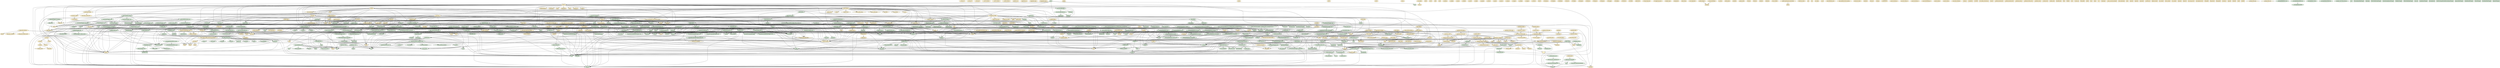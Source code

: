 digraph {
"__bswap_16" [type=functions, language=source, fillcolor="#FFF2CC", style=filled, shape=ellipse];
"__bswap_32" [type=functions, language=source, fillcolor="#FFF2CC", style=filled, shape=ellipse];
"__bswap_64" [type=functions, language=source, fillcolor="#FFF2CC", style=filled, shape=ellipse];
"__uint16_identity" [type=functions, language=source, fillcolor="#FFF2CC", style=filled, shape=ellipse];
"__uint32_identity" [type=functions, language=source, fillcolor="#FFF2CC", style=filled, shape=ellipse];
"__uint64_identity" [type=functions, language=source, fillcolor="#FFF2CC", style=filled, shape=ellipse];
"pgettext_aux" [type=functions, language=source, fillcolor="#FFF2CC", style=filled, shape=ellipse];
"npgettext_aux" [type=functions, language=source, fillcolor="#FFF2CC", style=filled, shape=ellipse];
"dcpgettext_expr" [type=functions, language=source, fillcolor="#FFF2CC", style=filled, shape=ellipse];
"dcnpgettext_expr" [type=functions, language=source, fillcolor="#FFF2CC", style=filled, shape=ellipse];
"__argmatch_die" [type=functions, language=source, fillcolor="#FFF2CC", style=filled, shape=ellipse];
"argmatch_to_argument" [type=functions, language=source, fillcolor="#FFF2CC", style=filled, shape=ellipse];
"base_len" [type=functions, language=source, fillcolor="#FFF2CC", style=filled, shape=ellipse];
"__gl_setmode" [type=functions, language=source, fillcolor="#FFF2CC", style=filled, shape=ellipse];
"set_binary_mode" [type=functions, language=source, fillcolor="#FFF2CC", style=filled, shape=ellipse];
"rotl64" [type=functions, language=source, fillcolor="#FFF2CC", style=filled, shape=ellipse];
"rotr64" [type=functions, language=source, fillcolor="#FFF2CC", style=filled, shape=ellipse];
"rotl32" [type=functions, language=source, fillcolor="#FFF2CC", style=filled, shape=ellipse];
"rotr32" [type=functions, language=source, fillcolor="#FFF2CC", style=filled, shape=ellipse];
"rotl_sz" [type=functions, language=source, fillcolor="#FFF2CC", style=filled, shape=ellipse];
"rotr_sz" [type=functions, language=source, fillcolor="#FFF2CC", style=filled, shape=ellipse];
"rotl16" [type=functions, language=source, fillcolor="#FFF2CC", style=filled, shape=ellipse];
"rotr16" [type=functions, language=source, fillcolor="#FFF2CC", style=filled, shape=ellipse];
"rotl8" [type=functions, language=source, fillcolor="#FFF2CC", style=filled, shape=ellipse];
"rotr8" [type=functions, language=source, fillcolor="#FFF2CC", style=filled, shape=ellipse];
"c_isalnum" [type=functions, language=source, fillcolor="#FFF2CC", style=filled, shape=ellipse];
"c_isalpha" [type=functions, language=source, fillcolor="#FFF2CC", style=filled, shape=ellipse];
"c_isascii" [type=functions, language=source, fillcolor="#FFF2CC", style=filled, shape=ellipse];
"c_isblank" [type=functions, language=source, fillcolor="#FFF2CC", style=filled, shape=ellipse];
"c_iscntrl" [type=functions, language=source, fillcolor="#FFF2CC", style=filled, shape=ellipse];
"c_isdigit" [type=functions, language=source, fillcolor="#FFF2CC", style=filled, shape=ellipse];
"c_isgraph" [type=functions, language=source, fillcolor="#FFF2CC", style=filled, shape=ellipse];
"c_islower" [type=functions, language=source, fillcolor="#FFF2CC", style=filled, shape=ellipse];
"c_isprint" [type=functions, language=source, fillcolor="#FFF2CC", style=filled, shape=ellipse];
"c_ispunct" [type=functions, language=source, fillcolor="#FFF2CC", style=filled, shape=ellipse];
"c_isspace" [type=functions, language=source, fillcolor="#FFF2CC", style=filled, shape=ellipse];
"c_isupper" [type=functions, language=source, fillcolor="#FFF2CC", style=filled, shape=ellipse];
"c_isxdigit" [type=functions, language=source, fillcolor="#FFF2CC", style=filled, shape=ellipse];
"c_toupper" [type=functions, language=source, fillcolor="#FFF2CC", style=filled, shape=ellipse];
"c_tolower" [type=functions, language=source, fillcolor="#FFF2CC", style=filled, shape=ellipse];
"c_locale" [type=functions, language=source, fillcolor="#FFF2CC", style=filled, shape=ellipse];
"c_strtod" [type=functions, language=source, fillcolor="#FFF2CC", style=filled, shape=ellipse];
"btoc32" [type=functions, language=source, fillcolor="#FFF2CC", style=filled, shape=ellipse];
"c32isalnum" [type=functions, language=source, fillcolor="#FFF2CC", style=filled, shape=ellipse];
"c32isalpha" [type=functions, language=source, fillcolor="#FFF2CC", style=filled, shape=ellipse];
"c32isblank" [type=functions, language=source, fillcolor="#FFF2CC", style=filled, shape=ellipse];
"c32iscntrl" [type=functions, language=source, fillcolor="#FFF2CC", style=filled, shape=ellipse];
"c32isdigit" [type=functions, language=source, fillcolor="#FFF2CC", style=filled, shape=ellipse];
"c32isgraph" [type=functions, language=source, fillcolor="#FFF2CC", style=filled, shape=ellipse];
"c32islower" [type=functions, language=source, fillcolor="#FFF2CC", style=filled, shape=ellipse];
"c32ispunct" [type=functions, language=source, fillcolor="#FFF2CC", style=filled, shape=ellipse];
"c32isspace" [type=functions, language=source, fillcolor="#FFF2CC", style=filled, shape=ellipse];
"c32isupper" [type=functions, language=source, fillcolor="#FFF2CC", style=filled, shape=ellipse];
"c32isxdigit" [type=functions, language=source, fillcolor="#FFF2CC", style=filled, shape=ellipse];
"c32tolower" [type=functions, language=source, fillcolor="#FFF2CC", style=filled, shape=ellipse];
"c32width" [type=functions, language=source, fillcolor="#FFF2CC", style=filled, shape=ellipse];
"mbsrtoc32s" [type=functions, language=source, fillcolor="#FFF2CC", style=filled, shape=ellipse];
"c32_get_type_test" [type=functions, language=source, fillcolor="#FFF2CC", style=filled, shape=ellipse];
"c32_apply_type_test" [type=functions, language=source, fillcolor="#FFF2CC", style=filled, shape=ellipse];
"cl_strtod" [type=functions, language=source, fillcolor="#FFF2CC", style=filled, shape=ellipse];
"close_stream" [type=functions, language=source, fillcolor="#FFF2CC", style=filled, shape=ellipse];
"close_stdout_set_file_name" [type=functions, language=source, fillcolor="#FFF2CC", style=filled, shape=ellipse];
"close_stdout_set_ignore_EPIPE" [type=functions, language=source, fillcolor="#FFF2CC", style=filled, shape=ellipse];
"close_stdout" [type=functions, language=source, fillcolor="#FFF2CC", style=filled, shape=ellipse];
"mdir_name" [type=functions, language=source, fillcolor="#FFF2CC", style=filled, shape=ellipse];
"timespec_sign" [type=functions, language=source, fillcolor="#FFF2CC", style=filled, shape=ellipse];
"timespectod" [type=functions, language=source, fillcolor="#FFF2CC", style=filled, shape=ellipse];
"rpl_fclose" [type=functions, language=source, fillcolor="#FFF2CC", style=filled, shape=ellipse];
"clear_ungetc_buffer_preserving_position" [type=functions, language=source, fillcolor="#FFF2CC", style=filled, shape=ellipse];
"rpl_fflush" [type=functions, language=source, fillcolor="#FFF2CC", style=filled, shape=ellipse];
"fpurge" [type=functions, language=source, fillcolor="#FFF2CC", style=filled, shape=ellipse];
"rpl_fseeko" [type=functions, language=source, fillcolor="#FFF2CC", style=filled, shape=ellipse];
"hash_get_n_buckets" [type=functions, language=source, fillcolor="#FFF2CC", style=filled, shape=ellipse];
"hash_get_n_buckets_used" [type=functions, language=source, fillcolor="#FFF2CC", style=filled, shape=ellipse];
"hash_get_max_bucket_length" [type=functions, language=source, fillcolor="#FFF2CC", style=filled, shape=ellipse];
"hash_table_ok" [type=functions, language=source, fillcolor="#FFF2CC", style=filled, shape=ellipse];
"hash_print_statistics" [type=functions, language=source, fillcolor="#FFF2CC", style=filled, shape=ellipse];
"hash_lookup" [type=functions, language=source, fillcolor="#FFF2CC", style=filled, shape=ellipse];
"hash_get_first" [type=functions, language=source, fillcolor="#FFF2CC", style=filled, shape=ellipse];
"hash_get_next" [type=functions, language=source, fillcolor="#FFF2CC", style=filled, shape=ellipse];
"hash_get_entries" [type=functions, language=source, fillcolor="#FFF2CC", style=filled, shape=ellipse];
"hash_do_for_each" [type=functions, language=source, fillcolor="#FFF2CC", style=filled, shape=ellipse];
"hash_string" [type=functions, language=source, fillcolor="#FFF2CC", style=filled, shape=ellipse];
"hash_reset_tuning" [type=functions, language=source, fillcolor="#FFF2CC", style=filled, shape=ellipse];
"raw_hasher" [type=functions, language=source, fillcolor="#FFF2CC", style=filled, shape=ellipse];
"raw_comparator" [type=functions, language=source, fillcolor="#FFF2CC", style=filled, shape=ellipse];
"hash_initialize" [type=functions, language=source, fillcolor="#FFF2CC", style=filled, shape=ellipse];
"hash_clear" [type=functions, language=source, fillcolor="#FFF2CC", style=filled, shape=ellipse];
"hash_free" [type=functions, language=source, fillcolor="#FFF2CC", style=filled, shape=ellipse];
"hash_find_entry" [type=functions, language=source, fillcolor="#FFF2CC", style=filled, shape=ellipse];
"transfer_entries" [type=functions, language=source, fillcolor="#FFF2CC", style=filled, shape=ellipse];
"hash_rehash" [type=functions, language=source, fillcolor="#FFF2CC", style=filled, shape=ellipse];
"hash_insert_if_absent" [type=functions, language=source, fillcolor="#FFF2CC", style=filled, shape=ellipse];
"hash_remove" [type=functions, language=source, fillcolor="#FFF2CC", style=filled, shape=ellipse];
"hash_delete" [type=functions, language=source, fillcolor="#FFF2CC", style=filled, shape=ellipse];
"_gl_alloc_nomem" [type=functions, language=source, fillcolor="#FFF2CC", style=filled, shape=ellipse];
"imalloc" [type=functions, language=source, fillcolor="#FFF2CC", style=filled, shape=ellipse];
"irealloc" [type=functions, language=source, fillcolor="#FFF2CC", style=filled, shape=ellipse];
"icalloc" [type=functions, language=source, fillcolor="#FFF2CC", style=filled, shape=ellipse];
"ireallocarray" [type=functions, language=source, fillcolor="#FFF2CC", style=filled, shape=ellipse];
"initialize_exit_failure" [type=functions, language=source, fillcolor="#FFF2CC", style=filled, shape=ellipse];
"make_timespec" [type=functions, language=source, fillcolor="#FFF2CC", style=filled, shape=ellipse];
"timespec_cmp" [type=functions, language=source, fillcolor="#FFF2CC", style=filled, shape=ellipse];
"to_uchar" [type=functions, language=source, fillcolor="#FFF2CC", style=filled, shape=ellipse];
"select_plural" [type=functions, language=source, fillcolor="#FFF2CC", style=filled, shape=ellipse];
"xnrealloc" [type=functions, language=source, fillcolor="#FFF2CC", style=filled, shape=ellipse];
"psame_inode" [type=functions, language=source, fillcolor="#FFF2CC", style=filled, shape=ellipse];
"chownat" [type=functions, language=source, fillcolor="#FFF2CC", style=filled, shape=ellipse];
"lchownat" [type=functions, language=source, fillcolor="#FFF2CC", style=filled, shape=ellipse];
"chmodat" [type=functions, language=source, fillcolor="#FFF2CC", style=filled, shape=ellipse];
"lchmodat" [type=functions, language=source, fillcolor="#FFF2CC", style=filled, shape=ellipse];
"dot_or_dotdot" [type=functions, language=source, fillcolor="#FFF2CC", style=filled, shape=ellipse];
"readdir_ignoring_dot_and_dotdot" [type=functions, language=source, fillcolor="#FFF2CC", style=filled, shape=ellipse];
"directory_status" [type=functions, language=source, fillcolor="#FFF2CC", style=filled, shape=ellipse];
"gcd" [type=functions, language=source, fillcolor="#FFF2CC", style=filled, shape=ellipse];
"lcm" [type=functions, language=source, fillcolor="#FFF2CC", style=filled, shape=ellipse];
"ptr_align" [type=functions, language=source, fillcolor="#FFF2CC", style=filled, shape=ellipse];
"is_nul" [type=functions, language=source, fillcolor="#FFF2CC", style=filled, shape=ellipse];
"emit_size_note" [type=functions, language=source, fillcolor="#FFF2CC", style=filled, shape=ellipse];
"emit_blocksize_note" [type=functions, language=source, fillcolor="#FFF2CC", style=filled, shape=ellipse];
"emit_update_parameters_note" [type=functions, language=source, fillcolor="#FFF2CC", style=filled, shape=ellipse];
"emit_backup_suffix_note" [type=functions, language=source, fillcolor="#FFF2CC", style=filled, shape=ellipse];
"emit_symlink_recurse_options" [type=functions, language=source, fillcolor="#FFF2CC", style=filled, shape=ellipse];
"emit_exec_status" [type=functions, language=source, fillcolor="#FFF2CC", style=filled, shape=ellipse];
"timetostr" [type=functions, language=source, fillcolor="#FFF2CC", style=filled, shape=ellipse];
"bad_cast" [type=functions, language=source, fillcolor="#FFF2CC", style=filled, shape=ellipse];
"stzncpy" [type=functions, language=source, fillcolor="#FFF2CC", style=filled, shape=ellipse];
"is_ENOTSUP" [type=functions, language=source, fillcolor="#FFF2CC", style=filled, shape=ellipse];
"iopoll_input_ok" [type=functions, language=source, fillcolor="#FFF2CC", style=filled, shape=ellipse];
"iopoll_output_ok" [type=functions, language=source, fillcolor="#FFF2CC", style=filled, shape=ellipse];
"fwait_for_nonblocking_write" [type=functions, language=source, fillcolor="#FFF2CC", style=filled, shape=ellipse];
"fclose_wait" [type=functions, language=source, fillcolor="#FFF2CC", style=filled, shape=ellipse];
"fwrite_wait" [type=functions, language=source, fillcolor="#FFF2CC", style=filled, shape=ellipse];
"isapipe" [type=functions, language=source, fillcolor="#FFF2CC", style=filled, shape=ellipse];
"mbszero" [type=functions, language=source, fillcolor="#FFF2CC", style=filled, shape=ellipse];
"c32isprint" [type=functions, language=target, fillcolor="#D5E8D4", style=filled, shape=ellipse];
"rpl_mbrtoc32" [type=functions, language=source, fillcolor="#FFF2CC", style=filled, shape=ellipse];
"clone_quoting_options" [type=functions, language=source, fillcolor="#FFF2CC", style=filled, shape=ellipse];
"get_quoting_style" [type=functions, language=source, fillcolor="#FFF2CC", style=filled, shape=ellipse];
"set_quoting_style" [type=functions, language=source, fillcolor="#FFF2CC", style=filled, shape=ellipse];
"set_char_quoting" [type=functions, language=source, fillcolor="#FFF2CC", style=filled, shape=ellipse];
"set_quoting_flags" [type=functions, language=source, fillcolor="#FFF2CC", style=filled, shape=ellipse];
"set_custom_quoting" [type=functions, language=source, fillcolor="#FFF2CC", style=filled, shape=ellipse];
"quoting_options_from_style" [type=functions, language=source, fillcolor="#FFF2CC", style=filled, shape=ellipse];
"quotearg_buffer_restyled" [type=functions, language=source, fillcolor="#FFF2CC", style=filled, shape=ellipse];
"quotearg_buffer" [type=functions, language=source, fillcolor="#FFF2CC", style=filled, shape=ellipse];
"quotearg_alloc" [type=functions, language=source, fillcolor="#FFF2CC", style=filled, shape=ellipse];
"quotearg_alloc_mem" [type=functions, language=source, fillcolor="#FFF2CC", style=filled, shape=ellipse];
"quotearg_free" [type=functions, language=source, fillcolor="#FFF2CC", style=filled, shape=ellipse];
"quotearg_n_options" [type=functions, language=source, fillcolor="#FFF2CC", style=filled, shape=ellipse];
"quotearg_n" [type=functions, language=source, fillcolor="#FFF2CC", style=filled, shape=ellipse];
"quotearg_n_mem" [type=functions, language=source, fillcolor="#FFF2CC", style=filled, shape=ellipse];
"quotearg" [type=functions, language=source, fillcolor="#FFF2CC", style=filled, shape=ellipse];
"quotearg_mem" [type=functions, language=source, fillcolor="#FFF2CC", style=filled, shape=ellipse];
"quotearg_n_style" [type=functions, language=source, fillcolor="#FFF2CC", style=filled, shape=ellipse];
"quotearg_n_style_mem" [type=functions, language=source, fillcolor="#FFF2CC", style=filled, shape=ellipse];
"quotearg_style_mem" [type=functions, language=source, fillcolor="#FFF2CC", style=filled, shape=ellipse];
"quotearg_char_mem" [type=functions, language=source, fillcolor="#FFF2CC", style=filled, shape=ellipse];
"quotearg_char" [type=functions, language=source, fillcolor="#FFF2CC", style=filled, shape=ellipse];
"quotearg_colon" [type=functions, language=source, fillcolor="#FFF2CC", style=filled, shape=ellipse];
"quotearg_colon_mem" [type=functions, language=source, fillcolor="#FFF2CC", style=filled, shape=ellipse];
"quotearg_n_custom" [type=functions, language=source, fillcolor="#FFF2CC", style=filled, shape=ellipse];
"quotearg_n_custom_mem" [type=functions, language=source, fillcolor="#FFF2CC", style=filled, shape=ellipse];
"quotearg_custom" [type=functions, language=source, fillcolor="#FFF2CC", style=filled, shape=ellipse];
"quotearg_custom_mem" [type=functions, language=source, fillcolor="#FFF2CC", style=filled, shape=ellipse];
"quote_n_mem" [type=functions, language=source, fillcolor="#FFF2CC", style=filled, shape=ellipse];
"quote_mem" [type=functions, language=source, fillcolor="#FFF2CC", style=filled, shape=ellipse];
"setlocale_null" [type=functions, language=source, fillcolor="#FFF2CC", style=filled, shape=ellipse];
"get_stat_atime_ns" [type=functions, language=source, fillcolor="#FFF2CC", style=filled, shape=ellipse];
"get_stat_ctime_ns" [type=functions, language=source, fillcolor="#FFF2CC", style=filled, shape=ellipse];
"get_stat_mtime_ns" [type=functions, language=source, fillcolor="#FFF2CC", style=filled, shape=ellipse];
"get_stat_birthtime_ns" [type=functions, language=source, fillcolor="#FFF2CC", style=filled, shape=ellipse];
"get_stat_atime" [type=functions, language=source, fillcolor="#FFF2CC", style=filled, shape=ellipse];
"get_stat_ctime" [type=functions, language=source, fillcolor="#FFF2CC", style=filled, shape=ellipse];
"get_stat_birthtime" [type=functions, language=source, fillcolor="#FFF2CC", style=filled, shape=ellipse];
"stat_time_normalize" [type=functions, language=source, fillcolor="#FFF2CC", style=filled, shape=ellipse];
"emit_stdin_note" [type=functions, language=source, fillcolor="#FFF2CC", style=filled, shape=ellipse];
"emit_mandatory_arg_note" [type=functions, language=source, fillcolor="#FFF2CC", style=filled, shape=ellipse];
"emit_ancillary_info" [type=functions, language=source, fillcolor="#FFF2CC", style=filled, shape=ellipse];
"usable_st_size" [type=functions, language=target, fillcolor="#D5E8D4", style=filled, shape=ellipse];
"write_error" [type=functions, language=target, fillcolor="#D5E8D4", style=filled, shape=ellipse];
"get_stat_mtime" [type=functions, language=target, fillcolor="#D5E8D4", style=filled, shape=ellipse];
"xset_binary_mode_error" [type=functions, language=source, fillcolor="#FFF2CC", style=filled, shape=ellipse];
"valid_file_spec" [type=functions, language=source, fillcolor="#FFF2CC", style=filled, shape=ellipse];
"record_open_fd" [type=functions, language=source, fillcolor="#FFF2CC", style=filled, shape=ellipse];
"dump_remainder" [type=functions, language=source, fillcolor="#FFF2CC", style=filled, shape=ellipse];
"file_lines" [type=functions, language=source, fillcolor="#FFF2CC", style=filled, shape=ellipse];
"pipe_bytes" [type=functions, language=source, fillcolor="#FFF2CC", style=filled, shape=ellipse];
"recheck" [type=functions, language=source, fillcolor="#FFF2CC", style=filled, shape=ellipse];
"tail_forever" [type=functions, language=source, fillcolor="#FFF2CC", style=filled, shape=ellipse];
"wd_hasher" [type=functions, language=source, fillcolor="#FFF2CC", style=filled, shape=ellipse];
"wd_comparator" [type=functions, language=source, fillcolor="#FFF2CC", style=filled, shape=ellipse];
"tail_forever_inotify" [type=functions, language=source, fillcolor="#FFF2CC", style=filled, shape=ellipse];
"tail_bytes" [type=functions, language=source, fillcolor="#FFF2CC", style=filled, shape=ellipse];
"tail_lines" [type=functions, language=source, fillcolor="#FFF2CC", style=filled, shape=ellipse];
"tail" [type=functions, language=source, fillcolor="#FFF2CC", style=filled, shape=ellipse];
"tail_file" [type=functions, language=source, fillcolor="#FFF2CC", style=filled, shape=ellipse];
"parse_options" [type=functions, language=source, fillcolor="#FFF2CC", style=filled, shape=ellipse];
"main_0" [type=functions, language=source, fillcolor="#FFF2CC", style=filled, shape=ellipse];
"version_etc_ar" [type=functions, language=source, fillcolor="#FFF2CC", style=filled, shape=ellipse];
"emit_bug_reporting_address" [type=functions, language=source, fillcolor="#FFF2CC", style=filled, shape=ellipse];
"xset_binary_mode" [type=functions, language=source, fillcolor="#FFF2CC", style=filled, shape=ellipse];
"ximalloc" [type=functions, language=source, fillcolor="#FFF2CC", style=filled, shape=ellipse];
"xirealloc" [type=functions, language=source, fillcolor="#FFF2CC", style=filled, shape=ellipse];
"xireallocarray" [type=functions, language=source, fillcolor="#FFF2CC", style=filled, shape=ellipse];
"xinmalloc" [type=functions, language=source, fillcolor="#FFF2CC", style=filled, shape=ellipse];
"x2realloc" [type=functions, language=source, fillcolor="#FFF2CC", style=filled, shape=ellipse];
"x2nrealloc" [type=functions, language=source, fillcolor="#FFF2CC", style=filled, shape=ellipse];
"xzalloc" [type=functions, language=source, fillcolor="#FFF2CC", style=filled, shape=ellipse];
"xizalloc" [type=functions, language=source, fillcolor="#FFF2CC", style=filled, shape=ellipse];
"xcalloc" [type=functions, language=source, fillcolor="#FFF2CC", style=filled, shape=ellipse];
"xicalloc" [type=functions, language=source, fillcolor="#FFF2CC", style=filled, shape=ellipse];
"xmemdup" [type=functions, language=source, fillcolor="#FFF2CC", style=filled, shape=ellipse];
"ximemdup" [type=functions, language=source, fillcolor="#FFF2CC", style=filled, shape=ellipse];
"ximemdup0" [type=functions, language=source, fillcolor="#FFF2CC", style=filled, shape=ellipse];
"xstrdup" [type=functions, language=source, fillcolor="#FFF2CC", style=filled, shape=ellipse];
"" [type=structs, language=source, fillcolor="#FFF2CC", style=filled, shape=box];
"_G_fpos_t" [type=structs, language=source, fillcolor="#FFF2CC", style=filled, shape=box];
"_G_fpos64_t" [type=structs, language=source, fillcolor="#FFF2CC", style=filled, shape=box];
"_IO_FILE" [type=structs, language=source, fillcolor="#FFF2CC", style=filled, shape=box];
"_IO_cookie_io_functions_t" [type=structs, language=source, fillcolor="#FFF2CC", style=filled, shape=box];
"timeval" [type=structs, language=source, fillcolor="#FFF2CC", style=filled, shape=box];
"timespec" [type=structs, language=source, fillcolor="#FFF2CC", style=filled, shape=box];
"__pthread_internal_list" [type=structs, language=source, fillcolor="#FFF2CC", style=filled, shape=box];
"__pthread_internal_slist" [type=structs, language=source, fillcolor="#FFF2CC", style=filled, shape=box];
"__pthread_mutex_s" [type=structs, language=source, fillcolor="#FFF2CC", style=filled, shape=box];
"__pthread_rwlock_arch_t" [type=structs, language=source, fillcolor="#FFF2CC", style=filled, shape=box];
"__pthread_cond_s" [type=structs, language=source, fillcolor="#FFF2CC", style=filled, shape=box];
"__locale_struct" [type=structs, language=source, fillcolor="#FFF2CC", style=filled, shape=box];
"random_data" [type=structs, language=source, fillcolor="#FFF2CC", style=filled, shape=box];
"drand48_data" [type=structs, language=source, fillcolor="#FFF2CC", style=filled, shape=box];
"flock" [type=structs, language=source, fillcolor="#FFF2CC", style=filled, shape=box];
"flock64" [type=structs, language=source, fillcolor="#FFF2CC", style=filled, shape=box];
"iovec" [type=structs, language=source, fillcolor="#FFF2CC", style=filled, shape=box];
"f_owner_ex" [type=structs, language=source, fillcolor="#FFF2CC", style=filled, shape=box];
"file_handle" [type=structs, language=source, fillcolor="#FFF2CC", style=filled, shape=box];
"stat" [type=structs, language=source, fillcolor="#FFF2CC", style=filled, shape=box];
"stat64" [type=structs, language=source, fillcolor="#FFF2CC", style=filled, shape=box];
"lconv" [type=structs, language=source, fillcolor="#FFF2CC", style=filled, shape=box];
"timex" [type=structs, language=source, fillcolor="#FFF2CC", style=filled, shape=box];
"tm" [type=structs, language=source, fillcolor="#FFF2CC", style=filled, shape=box];
"itimerspec" [type=structs, language=source, fillcolor="#FFF2CC", style=filled, shape=box];
"__time_t_must_be_integral" [type=structs, language=source, fillcolor="#FFF2CC", style=filled, shape=box];
"hash_tuning" [type=structs, language=source, fillcolor="#FFF2CC", style=filled, shape=box];
"hash_entry" [type=structs, language=target, fillcolor="#D5E8D4", style=filled, shape=box];
"hash_table" [type=structs, language=source, fillcolor="#FFF2CC", style=filled, shape=box];
"pollfd" [type=structs, language=source, fillcolor="#FFF2CC", style=filled, shape=box];
"statx_timestamp" [type=structs, language=source, fillcolor="#FFF2CC", style=filled, shape=box];
"statx" [type=structs, language=source, fillcolor="#FFF2CC", style=filled, shape=box];
"sigevent" [type=structs, language=source, fillcolor="#FFF2CC", style=filled, shape=box];
"sigaction" [type=structs, language=source, fillcolor="#FFF2CC", style=filled, shape=box];
"sigcontext" [type=structs, language=source, fillcolor="#FFF2CC", style=filled, shape=box];
"_aarch64_ctx" [type=structs, language=source, fillcolor="#FFF2CC", style=filled, shape=box];
"fpsimd_context" [type=structs, language=source, fillcolor="#FFF2CC", style=filled, shape=box];
"esr_context" [type=structs, language=source, fillcolor="#FFF2CC", style=filled, shape=box];
"extra_context" [type=structs, language=source, fillcolor="#FFF2CC", style=filled, shape=box];
"sve_context" [type=structs, language=source, fillcolor="#FFF2CC", style=filled, shape=box];
"timezone" [type=structs, language=source, fillcolor="#FFF2CC", style=filled, shape=box];
"itimerval" [type=structs, language=source, fillcolor="#FFF2CC", style=filled, shape=box];
"user_regs_struct" [type=structs, language=source, fillcolor="#FFF2CC", style=filled, shape=box];
"user_fpsimd_struct" [type=structs, language=source, fillcolor="#FFF2CC", style=filled, shape=box];
"elf_siginfo" [type=structs, language=source, fillcolor="#FFF2CC", style=filled, shape=box];
"elf_prstatus" [type=structs, language=source, fillcolor="#FFF2CC", style=filled, shape=box];
"elf_prpsinfo" [type=structs, language=source, fillcolor="#FFF2CC", style=filled, shape=box];
"ucontext_t" [type=structs, language=source, fillcolor="#FFF2CC", style=filled, shape=box];
"sigstack" [type=structs, language=source, fillcolor="#FFF2CC", style=filled, shape=box];
"dirent" [type=structs, language=source, fillcolor="#FFF2CC", style=filled, shape=box];
"dirent64" [type=structs, language=source, fillcolor="#FFF2CC", style=filled, shape=box];
"quoting_options" [type=structs, language=source, fillcolor="#FFF2CC", style=filled, shape=box];
"slotvec" [type=globals, language=source, fillcolor="#FFF2CC", style=filled, shape=diamond];
"option" [type=structs, language=source, fillcolor="#FFF2CC", style=filled, shape=box];
"infomap" [type=structs, language=source, fillcolor="#FFF2CC", style=filled, shape=box];
"inotify_event" [type=structs, language=source, fillcolor="#FFF2CC", style=filled, shape=box];
"statfs" [type=structs, language=source, fillcolor="#FFF2CC", style=filled, shape=box];
"statfs64" [type=structs, language=source, fillcolor="#FFF2CC", style=filled, shape=box];
"File_spec" [type=structs, language=source, fillcolor="#FFF2CC", style=filled, shape=box];
"charbuffer" [type=structs, language=source, fillcolor="#FFF2CC", style=filled, shape=box];
"argmatch_die" [type=globals, language=source, fillcolor="#FFF2CC", style=filled, shape=diamond];
"c_locale_cache" [type=globals, language=source, fillcolor="#FFF2CC", style=filled, shape=diamond];
"file_name" [type=globals, language=source, fillcolor="#FFF2CC", style=filled, shape=diamond];
"ignore_EPIPE" [type=globals, language=source, fillcolor="#FFF2CC", style=filled, shape=diamond];
"exit_failure" [type=globals, language=source, fillcolor="#FFF2CC", style=filled, shape=diamond];
"default_tuning" [type=globals, language=target, fillcolor="#D5E8D4", style=filled, shape=diamond];
"internal_state" [type=globals, language=source, fillcolor="#FFF2CC", style=filled, shape=diamond];
"program_name" [type=globals, language=source, fillcolor="#FFF2CC", style=filled, shape=diamond];
"quoting_style_args" [type=globals, language=source, fillcolor="#FFF2CC", style=filled, shape=diamond];
"quoting_style_vals" [type=globals, language=source, fillcolor="#FFF2CC", style=filled, shape=diamond];
"default_quoting_options" [type=globals, language=source, fillcolor="#FFF2CC", style=filled, shape=diamond];
"slot0" [type=globals, language=source, fillcolor="#FFF2CC", style=filled, shape=diamond];
"nslots" [type=globals, language=source, fillcolor="#FFF2CC", style=filled, shape=diamond];
"slotvec0" [type=globals, language=source, fillcolor="#FFF2CC", style=filled, shape=diamond];
"quote_quoting_options" [type=globals, language=source, fillcolor="#FFF2CC", style=filled, shape=diamond];
"follow_mode_string" [type=globals, language=source, fillcolor="#FFF2CC", style=filled, shape=diamond];
"follow_mode_map" [type=globals, language=source, fillcolor="#FFF2CC", style=filled, shape=diamond];
"reopen_inaccessible_files" [type=globals, language=source, fillcolor="#FFF2CC", style=filled, shape=diamond];
"count_lines" [type=globals, language=source, fillcolor="#FFF2CC", style=filled, shape=diamond];
"follow_mode" [type=globals, language=source, fillcolor="#FFF2CC", style=filled, shape=diamond];
"forever" [type=globals, language=source, fillcolor="#FFF2CC", style=filled, shape=diamond];
"monitor_output" [type=globals, language=source, fillcolor="#FFF2CC", style=filled, shape=diamond];
"from_start" [type=globals, language=source, fillcolor="#FFF2CC", style=filled, shape=diamond];
"print_headers" [type=globals, language=target, fillcolor="#D5E8D4", style=filled, shape=diamond];
"line_end" [type=globals, language=source, fillcolor="#FFF2CC", style=filled, shape=diamond];
"max_n_unchanged_stats_between_opens" [type=globals, language=source, fillcolor="#FFF2CC", style=filled, shape=diamond];
"nbpids" [type=globals, language=source, fillcolor="#FFF2CC", style=filled, shape=diamond];
"pids" [type=globals, language=source, fillcolor="#FFF2CC", style=filled, shape=diamond];
"pids_alloc" [type=globals, language=source, fillcolor="#FFF2CC", style=filled, shape=diamond];
"page_size" [type=globals, language=source, fillcolor="#FFF2CC", style=filled, shape=diamond];
"have_read_stdin" [type=globals, language=source, fillcolor="#FFF2CC", style=filled, shape=diamond];
"presume_input_pipe" [type=globals, language=source, fillcolor="#FFF2CC", style=filled, shape=diamond];
"disable_inotify" [type=globals, language=source, fillcolor="#FFF2CC", style=filled, shape=diamond];
"long_options" [type=globals, language=source, fillcolor="#FFF2CC", style=filled, shape=diamond];
"version_etc_copyright" [type=globals, language=source, fillcolor="#FFF2CC", style=filled, shape=diamond];
"Version" [type=globals, language=source, fillcolor="#FFF2CC", style=filled, shape=diamond];
"check_nonnull_rust" [type=functions, language=target, fillcolor="#D5E8D4", style=filled, shape=ellipse];
"safe_read_rust" [type=functions, language=target, fillcolor="#D5E8D4", style=filled, shape=ellipse];
"xnmalloc" [type=functions, language=target, fillcolor="#D5E8D4", style=filled, shape=ellipse];
"__BindgenBitfieldUnit::new" [type=functions, language=target, fillcolor="#D5E8D4", style=filled, shape=ellipse];
"PidsWrapper::new" [type=functions, language=target, fillcolor="#D5E8D4", style=filled, shape=ellipse];
"rpl_fcntl_DUPFD_rust" [type=functions, language=target, fillcolor="#D5E8D4", style=filled, shape=ellipse];
"PrintHeadersWrapper::new" [type=functions, language=target, fillcolor="#D5E8D4", style=filled, shape=ellipse];
"FileWriter::flush" [type=functions, language=target, fillcolor="#D5E8D4", style=filled, shape=ellipse];
"iopoll_internal_rust" [type=functions, language=target, fillcolor="#D5E8D4", style=filled, shape=ellipse];
"ExitFailureWrapper::new" [type=functions, language=target, fillcolor="#D5E8D4", style=filled, shape=ellipse];
"xnanosleep_rust" [type=functions, language=target, fillcolor="#D5E8D4", style=filled, shape=ellipse];
"ForeverWrapper::new" [type=functions, language=target, fillcolor="#D5E8D4", style=filled, shape=ellipse];
"any_non_regular_fifo" [type=functions, language=target, fillcolor="#D5E8D4", style=filled, shape=ellipse];
"my_bkm_scale" [type=functions, language=target, fillcolor="#D5E8D4", style=filled, shape=ellipse];
"is_local_fs_type_rust" [type=functions, language=target, fillcolor="#D5E8D4", style=filled, shape=ellipse];
"ignore_fifo_and_pipe_rust" [type=functions, language=target, fillcolor="#D5E8D4", style=filled, shape=ellipse];
"report_error" [type=functions, language=target, fillcolor="#D5E8D4", style=filled, shape=ellipse];
"main" [type=functions, language=target, fillcolor="#D5E8D4", style=filled, shape=ellipse];
"any_non_regular_fifo_rust" [type=functions, language=target, fillcolor="#D5E8D4", style=filled, shape=ellipse];
"__IncompleteArrayField::as_mut_slice" [type=functions, language=target, fillcolor="#D5E8D4", style=filled, shape=ellipse];
"rpl_fcntl_DUPFD_CLOEXEC_rust" [type=functions, language=target, fillcolor="#D5E8D4", style=filled, shape=ellipse];
"compute_bucket_size_rust" [type=functions, language=target, fillcolor="#D5E8D4", style=filled, shape=ellipse];
"iopoll_rust" [type=functions, language=target, fillcolor="#D5E8D4", style=filled, shape=ellipse];
"version_etc_arn_rust" [type=functions, language=target, fillcolor="#D5E8D4", style=filled, shape=ellipse];
"FollowModeWrapper::get" [type=functions, language=target, fillcolor="#D5E8D4", style=filled, shape=ellipse];
"dir_len" [type=functions, language=target, fillcolor="#D5E8D4", style=filled, shape=ellipse];
"any_remote_file" [type=functions, language=target, fillcolor="#D5E8D4", style=filled, shape=ellipse];
"__time_t_must_be_integral::new_bitfield_1" [type=functions, language=target, fillcolor="#D5E8D4", style=filled, shape=ellipse];
"__BindgenBitfieldUnit::change_bit" [type=functions, language=target, fillcolor="#D5E8D4", style=filled, shape=ellipse];
"LineEndWrapper::c_char_to_char" [type=functions, language=target, fillcolor="#D5E8D4", style=filled, shape=ellipse];
"is_prime_rust" [type=functions, language=target, fillcolor="#D5E8D4", style=filled, shape=ellipse];
"c32isprint_rust" [type=functions, language=target, fillcolor="#D5E8D4", style=filled, shape=ellipse];
"fremote_rust" [type=functions, language=target, fillcolor="#D5E8D4", style=filled, shape=ellipse];
"set_char_quoting_rust" [type=functions, language=target, fillcolor="#D5E8D4", style=filled, shape=ellipse];
"fremote" [type=functions, language=target, fillcolor="#D5E8D4", style=filled, shape=ellipse];
"pretty_name" [type=functions, language=target, fillcolor="#D5E8D4", style=filled, shape=ellipse];
"__xargmatch_internal" [type=functions, language=target, fillcolor="#D5E8D4", style=filled, shape=ellipse];
"__IncompleteArrayField::new" [type=functions, language=target, fillcolor="#D5E8D4", style=filled, shape=ellipse];
"quote_rust" [type=functions, language=target, fillcolor="#D5E8D4", style=filled, shape=ellipse];
"xlseek" [type=functions, language=target, fillcolor="#D5E8D4", style=filled, shape=ellipse];
"check_output_alive" [type=functions, language=target, fillcolor="#D5E8D4", style=filled, shape=ellipse];
"ForeverWrapper::set" [type=functions, language=target, fillcolor="#D5E8D4", style=filled, shape=ellipse];
"setlocale_null_unlocked_rust" [type=functions, language=target, fillcolor="#D5E8D4", style=filled, shape=ellipse];
"xwrite_stdout" [type=functions, language=target, fillcolor="#D5E8D4", style=filled, shape=ellipse];
"xlseek_rust" [type=functions, language=target, fillcolor="#D5E8D4", style=filled, shape=ellipse];
"start_bytes" [type=functions, language=target, fillcolor="#D5E8D4", style=filled, shape=ellipse];
"__BindgenBitfieldUnit::set" [type=functions, language=target, fillcolor="#D5E8D4", style=filled, shape=ellipse];
"QuotingOptions::clone" [type=functions, language=target, fillcolor="#D5E8D4", style=filled, shape=ellipse];
"FollowModeWrapper::get_global" [type=functions, language=target, fillcolor="#D5E8D4", style=filled, shape=ellipse];
"allocate_entry_rust" [type=functions, language=target, fillcolor="#D5E8D4", style=filled, shape=ellipse];
"__time_t_must_be_integral::__floating_time_t_unsupported" [type=functions, language=target, fillcolor="#D5E8D4", style=filled, shape=ellipse];
"free_entry" [type=functions, language=target, fillcolor="#D5E8D4", style=filled, shape=ellipse];
"setlocale_null_unlocked" [type=functions, language=target, fillcolor="#D5E8D4", style=filled, shape=ellipse];
"FromStartWrapper::new" [type=functions, language=target, fillcolor="#D5E8D4", style=filled, shape=ellipse];
"quotearg_n_style_colon" [type=functions, language=target, fillcolor="#D5E8D4", style=filled, shape=ellipse];
"safe_read" [type=functions, language=target, fillcolor="#D5E8D4", style=filled, shape=ellipse];
"xcharalloc" [type=functions, language=target, fillcolor="#D5E8D4", style=filled, shape=ellipse];
"emit_stdin_note_rust" [type=functions, language=target, fillcolor="#D5E8D4", style=filled, shape=ellipse];
"write_header" [type=functions, language=target, fillcolor="#D5E8D4", style=filled, shape=ellipse];
"any_remote_file_rust" [type=functions, language=target, fillcolor="#D5E8D4", style=filled, shape=ellipse];
"ProgramNameWrapper::read_global" [type=functions, language=target, fillcolor="#D5E8D4", style=filled, shape=ellipse];
"setlocale_null_r_unlocked_rust" [type=functions, language=target, fillcolor="#D5E8D4", style=filled, shape=ellipse];
"__time_t_must_be_integral::__floating_time_t_unsupported_raw" [type=functions, language=target, fillcolor="#D5E8D4", style=filled, shape=ellipse];
"emit_mandatory_arg_note_rust" [type=functions, language=target, fillcolor="#D5E8D4", style=filled, shape=ellipse];
"posix2_version_rust" [type=functions, language=target, fillcolor="#D5E8D4", style=filled, shape=ellipse];
"__BindgenBitfieldUnit::get" [type=functions, language=target, fillcolor="#D5E8D4", style=filled, shape=ellipse];
"LineEndWrapper::get" [type=functions, language=target, fillcolor="#D5E8D4", style=filled, shape=ellipse];
"quote" [type=functions, language=target, fillcolor="#D5E8D4", style=filled, shape=ellipse];
"hard_locale_rust" [type=functions, language=target, fillcolor="#D5E8D4", style=filled, shape=ellipse];
"pretty_name_rust" [type=functions, language=target, fillcolor="#D5E8D4", style=filled, shape=ellipse];
"hash_insert" [type=functions, language=target, fillcolor="#D5E8D4", style=filled, shape=ellipse];
"NbpidsWrapper::get" [type=functions, language=target, fillcolor="#D5E8D4", style=filled, shape=ellipse];
"xrealloc" [type=functions, language=target, fillcolor="#D5E8D4", style=filled, shape=ellipse];
"__IncompleteArrayField::as_ptr" [type=functions, language=target, fillcolor="#D5E8D4", style=filled, shape=ellipse];
"xcharalloc_rust" [type=functions, language=target, fillcolor="#D5E8D4", style=filled, shape=ellipse];
"MonitorOutputWrapper::get" [type=functions, language=target, fillcolor="#D5E8D4", style=filled, shape=ellipse];
"any_symlinks" [type=functions, language=target, fillcolor="#D5E8D4", style=filled, shape=ellipse];
"check_nonnull" [type=functions, language=target, fillcolor="#D5E8D4", style=filled, shape=ellipse];
"xmalloc" [type=functions, language=target, fillcolor="#D5E8D4", style=filled, shape=ellipse];
"timespec_cmp_rust" [type=functions, language=target, fillcolor="#D5E8D4", style=filled, shape=ellipse];
"any_symlinks_rust" [type=functions, language=target, fillcolor="#D5E8D4", style=filled, shape=ellipse];
"__BindgenBitfieldUnit::raw_get_bit" [type=functions, language=target, fillcolor="#D5E8D4", style=filled, shape=ellipse];
"usage_rust" [type=functions, language=target, fillcolor="#D5E8D4", style=filled, shape=ellipse];
"rpl_fcntl" [type=functions, language=target, fillcolor="#D5E8D4", style=filled, shape=ellipse];
"c_tolower_rust" [type=functions, language=target, fillcolor="#D5E8D4", style=filled, shape=ellipse];
"xnanosleep" [type=functions, language=target, fillcolor="#D5E8D4", style=filled, shape=ellipse];
"version_etc_va" [type=functions, language=target, fillcolor="#D5E8D4", style=filled, shape=ellipse];
"writers_are_dead" [type=functions, language=target, fillcolor="#D5E8D4", style=filled, shape=ellipse];
"FileWriter::write" [type=functions, language=target, fillcolor="#D5E8D4", style=filled, shape=ellipse];
"__BindgenOpaqueArray::default" [type=functions, language=target, fillcolor="#D5E8D4", style=filled, shape=ellipse];
"make_timespec_rust" [type=functions, language=target, fillcolor="#D5E8D4", style=filled, shape=ellipse];
"start_bytes_rust" [type=functions, language=target, fillcolor="#D5E8D4", style=filled, shape=ellipse];
"open_safer" [type=functions, language=target, fillcolor="#D5E8D4", style=filled, shape=ellipse];
"xreallocarray_rust" [type=functions, language=target, fillcolor="#D5E8D4", style=filled, shape=ellipse];
"tailable_stdin_rust" [type=functions, language=target, fillcolor="#D5E8D4", style=filled, shape=ellipse];
"dtotimespec_rust" [type=functions, language=target, fillcolor="#D5E8D4", style=filled, shape=ellipse];
"close_fd_rust" [type=functions, language=target, fillcolor="#D5E8D4", style=filled, shape=ellipse];
"check_fspec" [type=functions, language=target, fillcolor="#D5E8D4", style=filled, shape=ellipse];
"PageSizeWrapper::set_global" [type=functions, language=target, fillcolor="#D5E8D4", style=filled, shape=ellipse];
"die_pipe_rust" [type=functions, language=target, fillcolor="#D5E8D4", style=filled, shape=ellipse];
"hard_locale" [type=functions, language=target, fillcolor="#D5E8D4", style=filled, shape=ellipse];
"__BindgenBitfieldUnit::raw_set" [type=functions, language=target, fillcolor="#D5E8D4", style=filled, shape=ellipse];
"__IncompleteArrayField::fmt" [type=functions, language=target, fillcolor="#D5E8D4", style=filled, shape=ellipse];
"__BindgenBitfieldUnit::set_bit" [type=functions, language=target, fillcolor="#D5E8D4", style=filled, shape=ellipse];
"get_errno" [type=functions, language=target, fillcolor="#D5E8D4", style=filled, shape=ellipse];
"my_bkm_scale_by_power" [type=functions, language=target, fillcolor="#D5E8D4", style=filled, shape=ellipse];
"ExitFailureWrapper::get" [type=functions, language=target, fillcolor="#D5E8D4", style=filled, shape=ellipse];
"PrintHeadersWrapper::get" [type=functions, language=target, fillcolor="#D5E8D4", style=filled, shape=ellipse];
"tailable_stdin" [type=functions, language=target, fillcolor="#D5E8D4", style=filled, shape=ellipse];
"usable_st_size_rust" [type=functions, language=target, fillcolor="#D5E8D4", style=filled, shape=ellipse];
"__BindgenBitfieldUnit::raw_set_bit" [type=functions, language=target, fillcolor="#D5E8D4", style=filled, shape=ellipse];
"safe_hasher" [type=functions, language=target, fillcolor="#D5E8D4", style=filled, shape=ellipse];
"any_non_remote_file" [type=functions, language=target, fillcolor="#D5E8D4", style=filled, shape=ellipse];
"bkm_scale_rust" [type=functions, language=target, fillcolor="#D5E8D4", style=filled, shape=ellipse];
"proper_name_lite_rust" [type=functions, language=target, fillcolor="#D5E8D4", style=filled, shape=ellipse];
"NbpidsWrapper::new" [type=functions, language=target, fillcolor="#D5E8D4", style=filled, shape=ellipse];
"dir_len_rust" [type=functions, language=target, fillcolor="#D5E8D4", style=filled, shape=ellipse];
"compute_bucket_size" [type=functions, language=target, fillcolor="#D5E8D4", style=filled, shape=ellipse];
"pipe_lines" [type=functions, language=target, fillcolor="#D5E8D4", style=filled, shape=ellipse];
"argmatch_rust" [type=functions, language=target, fillcolor="#D5E8D4", style=filled, shape=ellipse];
"set_errno" [type=functions, language=target, fillcolor="#D5E8D4", style=filled, shape=ellipse];
"emit_ancillary_info_rust" [type=functions, language=target, fillcolor="#D5E8D4", style=filled, shape=ellipse];
"any_non_remote_file_rust" [type=functions, language=target, fillcolor="#D5E8D4", style=filled, shape=ellipse];
"argmatch_exact_rust" [type=functions, language=target, fillcolor="#D5E8D4", style=filled, shape=ellipse];
"dump_remainder_rust" [type=functions, language=target, fillcolor="#D5E8D4", style=filled, shape=ellipse];
"proper_name_lite" [type=functions, language=target, fillcolor="#D5E8D4", style=filled, shape=ellipse];
"quotearg_style_rust" [type=functions, language=target, fillcolor="#D5E8D4", style=filled, shape=ellipse];
"xreallocarray" [type=functions, language=target, fillcolor="#D5E8D4", style=filled, shape=ellipse];
"xpalloc" [type=functions, language=target, fillcolor="#D5E8D4", style=filled, shape=ellipse];
"iopoll_internal" [type=functions, language=target, fillcolor="#D5E8D4", style=filled, shape=ellipse];
"xmalloc_rust" [type=functions, language=target, fillcolor="#D5E8D4", style=filled, shape=ellipse];
"any_live_files_rust" [type=functions, language=target, fillcolor="#D5E8D4", style=filled, shape=ellipse];
"CountLinesWrapper::get_global" [type=functions, language=target, fillcolor="#D5E8D4", style=filled, shape=ellipse];
"quotearg_n_options_rust" [type=functions, language=target, fillcolor="#D5E8D4", style=filled, shape=ellipse];
"LineBuffer::new" [type=functions, language=target, fillcolor="#D5E8D4", style=filled, shape=ellipse];
"setlocale_null_r_rust" [type=functions, language=target, fillcolor="#D5E8D4", style=filled, shape=ellipse];
"ReopenInaccessibleFilesWrapper::new" [type=functions, language=target, fillcolor="#D5E8D4", style=filled, shape=ellipse];
"ProgramNameWrapper::get" [type=functions, language=target, fillcolor="#D5E8D4", style=filled, shape=ellipse];
"gettext_quote" [type=functions, language=target, fillcolor="#D5E8D4", style=filled, shape=ellipse];
"check_output_alive_rust" [type=functions, language=target, fillcolor="#D5E8D4", style=filled, shape=ellipse];
"version_etc_arn" [type=functions, language=target, fillcolor="#D5E8D4", style=filled, shape=ellipse];
"gettext_quote_rust" [type=functions, language=target, fillcolor="#D5E8D4", style=filled, shape=ellipse];
"PrintHeadersWrapper::get_global" [type=functions, language=target, fillcolor="#D5E8D4", style=filled, shape=ellipse];
"any_live_files" [type=functions, language=target, fillcolor="#D5E8D4", style=filled, shape=ellipse];
"xdectoumax" [type=functions, language=target, fillcolor="#D5E8D4", style=filled, shape=ellipse];
"last_component_rust" [type=functions, language=target, fillcolor="#D5E8D4", style=filled, shape=ellipse];
"ignore_fifo_and_pipe" [type=functions, language=target, fillcolor="#D5E8D4", style=filled, shape=ellipse];
"bkm_scale_by_power_rust" [type=functions, language=target, fillcolor="#D5E8D4", style=filled, shape=ellipse];
"xstrtod" [type=functions, language=target, fillcolor="#D5E8D4", style=filled, shape=ellipse];
"hash_insert_rust" [type=functions, language=target, fillcolor="#D5E8D4", style=filled, shape=ellipse];
"xalloc_die_rust" [type=functions, language=target, fillcolor="#D5E8D4", style=filled, shape=ellipse];
"xwrite_stdout_rust" [type=functions, language=target, fillcolor="#D5E8D4", style=filled, shape=ellipse];
"xpalloc_rust" [type=functions, language=target, fillcolor="#D5E8D4", style=filled, shape=ellipse];
"locale_charset_rust" [type=functions, language=target, fillcolor="#D5E8D4", style=filled, shape=ellipse];
"is_file_type" [type=functions, language=target, fillcolor="#D5E8D4", style=filled, shape=ellipse];
"MonitorOutputWrapper::new" [type=functions, language=target, fillcolor="#D5E8D4", style=filled, shape=ellipse];
"xalloc_die" [type=functions, language=target, fillcolor="#D5E8D4", style=filled, shape=ellipse];
"xnumtoumax_rust" [type=functions, language=target, fillcolor="#D5E8D4", style=filled, shape=ellipse];
"writers_are_dead_rust" [type=functions, language=target, fillcolor="#D5E8D4", style=filled, shape=ellipse];
"VersionEtcCopyrightWrapper::get_static" [type=functions, language=target, fillcolor="#D5E8D4", style=filled, shape=ellipse];
"rpl_nanosleep_rust" [type=functions, language=target, fillcolor="#D5E8D4", style=filled, shape=ellipse];
"set_program_name" [type=functions, language=target, fillcolor="#D5E8D4", style=filled, shape=ellipse];
"allocate_entry" [type=functions, language=target, fillcolor="#D5E8D4", style=filled, shape=ellipse];
"CountLinesWrapper::new" [type=functions, language=target, fillcolor="#D5E8D4", style=filled, shape=ellipse];
"__BindgenBitfieldUnit::extract_bit" [type=functions, language=target, fillcolor="#D5E8D4", style=filled, shape=ellipse];
"ProgramNameWrapper::new" [type=functions, language=target, fillcolor="#D5E8D4", style=filled, shape=ellipse];
"hash_get_n_entries" [type=functions, language=target, fillcolor="#D5E8D4", style=filled, shape=ellipse];
"quotearg_n_style_colon_rust" [type=functions, language=target, fillcolor="#D5E8D4", style=filled, shape=ellipse];
"die_pipe" [type=functions, language=target, fillcolor="#D5E8D4", style=filled, shape=ellipse];
"close_fd" [type=functions, language=target, fillcolor="#D5E8D4", style=filled, shape=ellipse];
"version_etc" [type=functions, language=target, fillcolor="#D5E8D4", style=filled, shape=ellipse];
"__time_t_must_be_integral::set___floating_time_t_unsupported" [type=functions, language=target, fillcolor="#D5E8D4", style=filled, shape=ellipse];
"__time_t_must_be_integral::set___floating_time_t_unsupported_raw" [type=functions, language=target, fillcolor="#D5E8D4", style=filled, shape=ellipse];
"ReopenInaccessibleFilesWrapper::get" [type=functions, language=target, fillcolor="#D5E8D4", style=filled, shape=ellipse];
"CountLinesWrapper::set" [type=functions, language=target, fillcolor="#D5E8D4", style=filled, shape=ellipse];
"c_strcasecmp_rust" [type=functions, language=target, fillcolor="#D5E8D4", style=filled, shape=ellipse];
"__IncompleteArrayField::as_mut_ptr" [type=functions, language=target, fillcolor="#D5E8D4", style=filled, shape=ellipse];
"LineEndWrapper::new" [type=functions, language=target, fillcolor="#D5E8D4", style=filled, shape=ellipse];
"VersionEtcCopyrightWrapper::get" [type=functions, language=target, fillcolor="#D5E8D4", style=filled, shape=ellipse];
"usage" [type=functions, language=target, fillcolor="#D5E8D4", style=filled, shape=ellipse];
"__IncompleteArrayField::as_slice" [type=functions, language=target, fillcolor="#D5E8D4", style=filled, shape=ellipse];
"argmatch_valid_rust" [type=functions, language=target, fillcolor="#D5E8D4", style=filled, shape=ellipse];
"check_fspec_rust" [type=functions, language=target, fillcolor="#D5E8D4", style=filled, shape=ellipse];
"argmatch_invalid_rust" [type=functions, language=target, fillcolor="#D5E8D4", style=filled, shape=ellipse];
"open_safer_rust" [type=functions, language=target, fillcolor="#D5E8D4", style=filled, shape=ellipse];
"CountLinesWrapper::set_global" [type=functions, language=target, fillcolor="#D5E8D4", style=filled, shape=ellipse];
"LongOption::from" [type=functions, language=target, fillcolor="#D5E8D4", style=filled, shape=ellipse];
"xdectoumax_rust" [type=functions, language=target, fillcolor="#D5E8D4", style=filled, shape=ellipse];
"timespec_rust::from_duration" [type=functions, language=target, fillcolor="#D5E8D4", style=filled, shape=ellipse];
"pipe_lines_rust" [type=functions, language=target, fillcolor="#D5E8D4", style=filled, shape=ellipse];
"FollowModeWrapper::new" [type=functions, language=target, fillcolor="#D5E8D4", style=filled, shape=ellipse];
"xnmalloc_rust" [type=functions, language=target, fillcolor="#D5E8D4", style=filled, shape=ellipse];
"quotearg_style" [type=functions, language=target, fillcolor="#D5E8D4", style=filled, shape=ellipse];
"parse_obsolete_option_rust" [type=functions, language=target, fillcolor="#D5E8D4", style=filled, shape=ellipse];
"option::from" [type=functions, language=target, fillcolor="#D5E8D4", style=filled, shape=ellipse];
"last_component" [type=functions, language=target, fillcolor="#D5E8D4", style=filled, shape=ellipse];
"PidsWrapper::get" [type=functions, language=target, fillcolor="#D5E8D4", style=filled, shape=ellipse];
"NbpidsWrapper::get_global" [type=functions, language=target, fillcolor="#D5E8D4", style=filled, shape=ellipse];
"rpl_fcntl_rust" [type=functions, language=target, fillcolor="#D5E8D4", style=filled, shape=ellipse];
"__xargmatch_internal_rust" [type=functions, language=target, fillcolor="#D5E8D4", style=filled, shape=ellipse];
"__BindgenBitfieldUnit::get_bit" [type=functions, language=target, fillcolor="#D5E8D4", style=filled, shape=ellipse];
"check_tuning_rust" [type=functions, language=target, fillcolor="#D5E8D4", style=filled, shape=ellipse];
"next_prime_rust" [type=functions, language=target, fillcolor="#D5E8D4", style=filled, shape=ellipse];
"start_lines" [type=functions, language=target, fillcolor="#D5E8D4", style=filled, shape=ellipse];
"start_lines_rust" [type=functions, language=target, fillcolor="#D5E8D4", style=filled, shape=ellipse];
"fd_safer_rust" [type=functions, language=target, fillcolor="#D5E8D4", style=filled, shape=ellipse];
"set_program_name_rust" [type=functions, language=target, fillcolor="#D5E8D4", style=filled, shape=ellipse];
"dup_safer_rust" [type=functions, language=target, fillcolor="#D5E8D4", style=filled, shape=ellipse];
"__BindgenBitfieldUnit::raw_get" [type=functions, language=target, fillcolor="#D5E8D4", style=filled, shape=ellipse];
"write_error_rust" [type=functions, language=target, fillcolor="#D5E8D4", style=filled, shape=ellipse];
"xstrtoumax_rust" [type=functions, language=target, fillcolor="#D5E8D4", style=filled, shape=ellipse];
"VersionEtcCopyrightWrapper::new" [type=functions, language=target, fillcolor="#D5E8D4", style=filled, shape=ellipse];
"FromStartWrapper::set" [type=functions, language=target, fillcolor="#D5E8D4", style=filled, shape=ellipse];
"check_tuning" [type=functions, language=target, fillcolor="#D5E8D4", style=filled, shape=ellipse];
"parse_obsolete_option" [type=functions, language=target, fillcolor="#D5E8D4", style=filled, shape=ellipse];
"ProgramNameWrapper::set" [type=functions, language=target, fillcolor="#D5E8D4", style=filled, shape=ellipse];
"offtostr_rust" [type=functions, language=target, fillcolor="#D5E8D4", style=filled, shape=ellipse];
"quote_n_rust" [type=functions, language=target, fillcolor="#D5E8D4", style=filled, shape=ellipse];
"write_header_rust" [type=functions, language=target, fillcolor="#D5E8D4", style=filled, shape=ellipse];
"quoting_options_from_style_rust" [type=functions, language=target, fillcolor="#D5E8D4", style=filled, shape=ellipse];
"FileWriter" [type=structs, language=target, fillcolor="#D5E8D4", style=filled, shape=box];
"_rust" [type=structs, language=target, fillcolor="#D5E8D4", style=filled, shape=box];
"hash_entry_rust" [type=structs, language=target, fillcolor="#D5E8D4", style=filled, shape=box];
"CountLinesWrapper" [type=structs, language=target, fillcolor="#D5E8D4", style=filled, shape=box];
"VersionEtcCopyrightWrapper" [type=structs, language=target, fillcolor="#D5E8D4", style=filled, shape=box];
"PresumeInputPipeWrapper" [type=structs, language=target, fillcolor="#D5E8D4", style=filled, shape=box];
"OptionArg" [type=structs, language=target, fillcolor="#D5E8D4", style=filled, shape=box];
"quoting_options_rust" [type=structs, language=target, fillcolor="#D5E8D4", style=filled, shape=box];
"LineBuffer" [type=structs, language=target, fillcolor="#D5E8D4", style=filled, shape=box];
"FollowModeStringWrapper" [type=structs, language=target, fillcolor="#D5E8D4", style=filled, shape=box];
"File_spec_rust" [type=structs, language=target, fillcolor="#D5E8D4", style=filled, shape=box];
"QuoteQuotingOptionsWrapper" [type=structs, language=target, fillcolor="#D5E8D4", style=filled, shape=box];
"pollfd_rust" [type=structs, language=target, fillcolor="#D5E8D4", style=filled, shape=box];
"CHashTable" [type=structs, language=target, fillcolor="#D5E8D4", style=filled, shape=box];
"HashTableRust" [type=structs, language=target, fillcolor="#D5E8D4", style=filled, shape=box];
"PrintHeadersWrapper" [type=structs, language=target, fillcolor="#D5E8D4", style=filled, shape=box];
"PidsAllocWrapper" [type=structs, language=target, fillcolor="#D5E8D4", style=filled, shape=box];
"infomap_rust" [type=structs, language=target, fillcolor="#D5E8D4", style=filled, shape=box];
"FollowModeMapWrapper" [type=structs, language=target, fillcolor="#D5E8D4", style=filled, shape=box];
"ExitFailureWrapper" [type=structs, language=target, fillcolor="#D5E8D4", style=filled, shape=box];
"ForeverWrapper" [type=structs, language=target, fillcolor="#D5E8D4", style=filled, shape=box];
"CFileSpec" [type=structs, language=target, fillcolor="#D5E8D4", style=filled, shape=box];
"stat_rust" [type=structs, language=target, fillcolor="#D5E8D4", style=filled, shape=box];
"FollowMode" [type=structs, language=target, fillcolor="#D5E8D4", style=filled, shape=box];
"LongOptionsWrapper" [type=structs, language=target, fillcolor="#D5E8D4", style=filled, shape=box];
"ReopenInaccessibleFilesWrapper" [type=structs, language=target, fillcolor="#D5E8D4", style=filled, shape=box];
"statfs_rust" [type=structs, language=target, fillcolor="#D5E8D4", style=filled, shape=box];
"PidsWrapper" [type=structs, language=target, fillcolor="#D5E8D4", style=filled, shape=box];
"timespec_rust" [type=structs, language=target, fillcolor="#D5E8D4", style=filled, shape=box];
"FollowModeWrapper" [type=structs, language=target, fillcolor="#D5E8D4", style=filled, shape=box];
"QuotingOptions" [type=structs, language=target, fillcolor="#D5E8D4", style=filled, shape=box];
"MaxNUnchangedStatsBetweenOpensWrapper" [type=structs, language=target, fillcolor="#D5E8D4", style=filled, shape=box];
"FromStartWrapper" [type=structs, language=target, fillcolor="#D5E8D4", style=filled, shape=box];
"CHashEntry" [type=structs, language=target, fillcolor="#D5E8D4", style=filled, shape=box];
"ArgmatchDieWrapper" [type=structs, language=target, fillcolor="#D5E8D4", style=filled, shape=box];
"DisableInotifyWrapper" [type=structs, language=target, fillcolor="#D5E8D4", style=filled, shape=box];
"QuotingStyle" [type=structs, language=target, fillcolor="#D5E8D4", style=filled, shape=box];
"StrToLError" [type=structs, language=target, fillcolor="#D5E8D4", style=filled, shape=box];
"NbpidsWrapper" [type=structs, language=target, fillcolor="#D5E8D4", style=filled, shape=box];
"VersionWrapper" [type=structs, language=target, fillcolor="#D5E8D4", style=filled, shape=box];
"ProgramNameWrapper" [type=structs, language=target, fillcolor="#D5E8D4", style=filled, shape=box];
"LineEndWrapper" [type=structs, language=target, fillcolor="#D5E8D4", style=filled, shape=box];
"HaveReadStdinWrapper" [type=structs, language=target, fillcolor="#D5E8D4", style=filled, shape=box];
"FileSpec" [type=structs, language=target, fillcolor="#D5E8D4", style=filled, shape=box];
"MonitorOutputWrapper" [type=structs, language=target, fillcolor="#D5E8D4", style=filled, shape=box];
"PageSizeWrapper" [type=structs, language=target, fillcolor="#D5E8D4", style=filled, shape=box];
"LongOption" [type=structs, language=target, fillcolor="#D5E8D4", style=filled, shape=box];
"F_GETFD" [type=globals, language=target, fillcolor="#D5E8D4", style=filled, shape=diamond];
"S_IFMT" [type=globals, language=target, fillcolor="#D5E8D4", style=filled, shape=diamond];
"SYS_BUFSIZE_MAX" [type=globals, language=target, fillcolor="#D5E8D4", style=filled, shape=diamond];
"FD_CLOEXEC" [type=globals, language=target, fillcolor="#D5E8D4", style=filled, shape=diamond];
"LONGINT_OVERFLOW" [type=globals, language=target, fillcolor="#D5E8D4", style=filled, shape=diamond];
"LONGINT_OK" [type=globals, language=target, fillcolor="#D5E8D4", style=filled, shape=diamond];
"POLLHUP" [type=globals, language=target, fillcolor="#D5E8D4", style=filled, shape=diamond];
"EINTR" [type=globals, language=target, fillcolor="#D5E8D4", style=filled, shape=diamond];
"F_DUPFD_CLOEXEC" [type=globals, language=target, fillcolor="#D5E8D4", style=filled, shape=diamond];
"PAGE_SIZE" [type=globals, language=target, fillcolor="#D5E8D4", style=filled, shape=diamond];
"S_IFLNK" [type=globals, language=target, fillcolor="#D5E8D4", style=filled, shape=diamond];
"DEFAULT_MXFAST" [type=globals, language=target, fillcolor="#D5E8D4", style=filled, shape=diamond];
"LIMIT_SECONDS" [type=globals, language=target, fillcolor="#D5E8D4", style=filled, shape=diamond];
"HAVE_DUPFD_CLOEXEC" [type=globals, language=target, fillcolor="#D5E8D4", style=filled, shape=diamond];
"POLLRDBAND" [type=globals, language=target, fillcolor="#D5E8D4", style=filled, shape=diamond];
"TIMESPEC_HZ" [type=globals, language=target, fillcolor="#D5E8D4", style=filled, shape=diamond];
"LINE_END_MUTEX" [type=globals, language=target, fillcolor="#D5E8D4", style=filled, shape=diamond];
"F_SETFD" [type=globals, language=target, fillcolor="#D5E8D4", style=filled, shape=diamond];
"LONGINT_INVALID_SUFFIX_CHAR_WITH_OVERFLOW" [type=globals, language=target, fillcolor="#D5E8D4", style=filled, shape=diamond];
"GLOBAL" [type=globals, language=target, fillcolor="#D5E8D4", style=filled, shape=diamond];
"FOLLOW_MODE" [type=globals, language=target, fillcolor="#D5E8D4", style=filled, shape=diamond];
"INIT" [type=globals, language=target, fillcolor="#D5E8D4", style=filled, shape=diamond];
"EOVERFLOW" [type=globals, language=target, fillcolor="#D5E8D4", style=filled, shape=diamond];
"POLLIN" [type=globals, language=target, fillcolor="#D5E8D4", style=filled, shape=diamond];
"POLLNVAL" [type=globals, language=target, fillcolor="#D5E8D4", style=filled, shape=diamond];
"POLLERR" [type=globals, language=target, fillcolor="#D5E8D4", style=filled, shape=diamond];
"PRINT_HEADERS" [type=globals, language=target, fillcolor="#D5E8D4", style=filled, shape=diamond];
"LONGINT_INVALID" [type=globals, language=target, fillcolor="#D5E8D4", style=filled, shape=diamond];
"POLLOUT" [type=globals, language=target, fillcolor="#D5E8D4", style=filled, shape=diamond];
"TIME_T_MAX" [type=globals, language=target, fillcolor="#D5E8D4", style=filled, shape=diamond];
"ERANGE" [type=globals, language=target, fillcolor="#D5E8D4", style=filled, shape=diamond];
"BILLION" [type=globals, language=target, fillcolor="#D5E8D4", style=filled, shape=diamond];
"FIRST_FILE" [type=globals, language=target, fillcolor="#D5E8D4", style=filled, shape=diamond];
"LONGINT_INVALID_SUFFIX_CHAR" [type=globals, language=target, fillcolor="#D5E8D4", style=filled, shape=diamond];
"S_IFREG" [type=globals, language=target, fillcolor="#D5E8D4", style=filled, shape=diamond];
"memcmp" [type=functions, language=source, fillcolor="#FFF2CC", style=filled, shape=ellipse];
"strlen" [type=functions, language=source, fillcolor="#FFF2CC", style=filled, shape=ellipse];
"newlocale" [type=functions, language=source, fillcolor="#FFF2CC", style=filled, shape=ellipse];
"strtod_l" [type=functions, language=source, fillcolor="#FFF2CC", style=filled, shape=ellipse];
"strtod" [type=functions, language=source, fillcolor="#FFF2CC", style=filled, shape=ellipse];
"__errno_location" [type=functions, language=source, fillcolor="#FFF2CC", style=filled, shape=ellipse];
"__fpending" [type=functions, language=source, fillcolor="#FFF2CC", style=filled, shape=ellipse];
"ferror_unlocked" [type=functions, language=source, fillcolor="#FFF2CC", style=filled, shape=ellipse];
"gettext" [type=functions, language=source, fillcolor="#FFF2CC", style=filled, shape=ellipse];
"error" [type=functions, language=source, fillcolor="#FFF2CC", style=filled, shape=ellipse];
"_exit" [type=functions, language=source, fillcolor="#FFF2CC", style=filled, shape=ellipse];
"stderr" [type=globals, language=source, fillcolor="#FFF2CC", style=filled, shape=diamond];
"stdout" [type=globals, language=source, fillcolor="#FFF2CC", style=filled, shape=diamond];
"malloc" [type=functions, language=source, fillcolor="#FFF2CC", style=filled, shape=ellipse];
"fileno" [type=functions, language=source, fillcolor="#FFF2CC", style=filled, shape=ellipse];
"fclose" [type=functions, language=source, fillcolor="#FFF2CC", style=filled, shape=ellipse];
"__freading" [type=functions, language=source, fillcolor="#FFF2CC", style=filled, shape=ellipse];
"lseek" [type=functions, language=source, fillcolor="#FFF2CC", style=filled, shape=ellipse];
"fflush" [type=functions, language=source, fillcolor="#FFF2CC", style=filled, shape=ellipse];
"__fpurge" [type=functions, language=source, fillcolor="#FFF2CC", style=filled, shape=ellipse];
"fseeko" [type=functions, language=source, fillcolor="#FFF2CC", style=filled, shape=ellipse];
"fprintf" [type=functions, language=source, fillcolor="#FFF2CC", style=filled, shape=ellipse];
"abort" [type=functions, language=source, fillcolor="#FFF2CC", style=filled, shape=ellipse];
"calloc" [type=functions, language=source, fillcolor="#FFF2CC", style=filled, shape=ellipse];
"free" [type=functions, language=source, fillcolor="#FFF2CC", style=filled, shape=ellipse];
"realloc" [type=functions, language=source, fillcolor="#FFF2CC", style=filled, shape=ellipse];
"reallocarray" [type=functions, language=source, fillcolor="#FFF2CC", style=filled, shape=ellipse];
"fstat" [type=functions, language=source, fillcolor="#FFF2CC", style=filled, shape=ellipse];
"clearerr_unlocked" [type=functions, language=source, fillcolor="#FFF2CC", style=filled, shape=ellipse];
"fflush_unlocked" [type=functions, language=source, fillcolor="#FFF2CC", style=filled, shape=ellipse];
"fwrite_unlocked" [type=functions, language=source, fillcolor="#FFF2CC", style=filled, shape=ellipse];
"__assert_fail" [type=functions, language=source, fillcolor="#FFF2CC", style=filled, shape=ellipse];
"mbrtoc32" [type=functions, language=source, fillcolor="#FFF2CC", style=filled, shape=ellipse];
"mbsinit" [type=functions, language=source, fillcolor="#FFF2CC", style=filled, shape=ellipse];
"__ctype_get_mb_cur_max" [type=functions, language=source, fillcolor="#FFF2CC", style=filled, shape=ellipse];
"__ctype_b_loc" [type=functions, language=source, fillcolor="#FFF2CC", style=filled, shape=ellipse];
"memrchr" [type=functions, language=source, fillcolor="#FFF2CC", style=filled, shape=ellipse];
"strcmp" [type=functions, language=source, fillcolor="#FFF2CC", style=filled, shape=ellipse];
"lstat" [type=functions, language=source, fillcolor="#FFF2CC", style=filled, shape=ellipse];
"close" [type=functions, language=source, fillcolor="#FFF2CC", style=filled, shape=ellipse];
"inotify_add_watch" [type=functions, language=source, fillcolor="#FFF2CC", style=filled, shape=ellipse];
"exit" [type=functions, language=source, fillcolor="#FFF2CC", style=filled, shape=ellipse];
"poll" [type=functions, language=source, fillcolor="#FFF2CC", style=filled, shape=ellipse];
"inotify_rm_watch" [type=functions, language=source, fillcolor="#FFF2CC", style=filled, shape=ellipse];
"getopt_long" [type=functions, language=source, fillcolor="#FFF2CC", style=filled, shape=ellipse];
"kill" [type=functions, language=source, fillcolor="#FFF2CC", style=filled, shape=ellipse];
"optarg" [type=globals, language=source, fillcolor="#FFF2CC", style=filled, shape=diamond];
"setlocale" [type=functions, language=source, fillcolor="#FFF2CC", style=filled, shape=ellipse];
"bindtextdomain" [type=functions, language=source, fillcolor="#FFF2CC", style=filled, shape=ellipse];
"textdomain" [type=functions, language=source, fillcolor="#FFF2CC", style=filled, shape=ellipse];
"atexit" [type=functions, language=source, fillcolor="#FFF2CC", style=filled, shape=ellipse];
"getpagesize" [type=functions, language=source, fillcolor="#FFF2CC", style=filled, shape=ellipse];
"isatty" [type=functions, language=source, fillcolor="#FFF2CC", style=filled, shape=ellipse];
"inotify_init" [type=functions, language=source, fillcolor="#FFF2CC", style=filled, shape=ellipse];
"optind" [type=globals, language=source, fillcolor="#FFF2CC", style=filled, shape=diamond];
"fputs_unlocked" [type=functions, language=source, fillcolor="#FFF2CC", style=filled, shape=ellipse];
"printf" [type=functions, language=source, fillcolor="#FFF2CC", style=filled, shape=ellipse];
"_eprint" [type=functions, language=target, fillcolor="#D5E8D4", style=filled, shape=ellipse];
"new_const" [type=functions, language=target, fillcolor="#D5E8D4", style=filled, shape=ellipse];
"Ok" [type=functions, language=target, fillcolor="#D5E8D4", style=filled, shape=ellipse];
"Err" [type=functions, language=target, fillcolor="#D5E8D4", style=filled, shape=ellipse];
"from_raw_fd" [type=functions, language=target, fillcolor="#D5E8D4", style=filled, shape=ellipse];
"forget" [type=functions, language=target, fillcolor="#D5E8D4", style=filled, shape=ellipse];
"null_mut" [type=functions, language=target, fillcolor="#D5E8D4", style=filled, shape=ellipse];
"new" [type=functions, language=target, fillcolor="#D5E8D4", style=filled, shape=ellipse];
"fcntl" [type=functions, language=target, fillcolor="#D5E8D4", style=filled, shape=ellipse];
"last_os_error" [type=functions, language=target, fillcolor="#D5E8D4", style=filled, shape=ellipse];
"panic_fmt" [type=functions, language=target, fillcolor="#D5E8D4", style=filled, shape=ellipse];
"Some" [type=functions, language=target, fillcolor="#D5E8D4", style=filled, shape=ellipse];
"park" [type=functions, language=target, fillcolor="#D5E8D4", style=filled, shape=ellipse];
"size_of" [type=functions, language=target, fillcolor="#D5E8D4", style=filled, shape=ellipse];
"from_raw_parts" [type=functions, language=target, fillcolor="#D5E8D4", style=filled, shape=ellipse];
"next" [type=functions, language=target, fillcolor="#D5E8D4", style=filled, shape=ellipse];
"from_ptr" [type=functions, language=target, fillcolor="#D5E8D4", style=filled, shape=ellipse];
"into_iter" [type=functions, language=target, fillcolor="#D5E8D4", style=filled, shape=ellipse];
"panic" [type=functions, language=target, fillcolor="#D5E8D4", style=filled, shape=ellipse];
"new_display" [type=functions, language=target, fillcolor="#D5E8D4", style=filled, shape=ellipse];
"must_use" [type=functions, language=target, fillcolor="#D5E8D4", style=filled, shape=ellipse];
"format" [type=functions, language=target, fillcolor="#D5E8D4", style=filled, shape=ellipse];
"new_v1" [type=functions, language=target, fillcolor="#D5E8D4", style=filled, shape=ellipse];
"args" [type=functions, language=target, fillcolor="#D5E8D4", style=filled, shape=ellipse];
"from_raw_parts_mut" [type=functions, language=target, fillcolor="#D5E8D4", style=filled, shape=ellipse];
"branch" [type=functions, language=target, fillcolor="#D5E8D4", style=filled, shape=ellipse];
"from_residual" [type=functions, language=target, fillcolor="#D5E8D4", style=filled, shape=ellipse];
"transmute" [type=functions, language=target, fillcolor="#D5E8D4", style=filled, shape=ellipse];
"default" [type=functions, language=target, fillcolor="#D5E8D4", style=filled, shape=ellipse];
"__BindgenBitfieldUnit" [type=structs, language=target, fillcolor="#D5E8D4", style=filled, shape=box];
"fstatfs" [type=functions, language=target, fillcolor="#D5E8D4", style=filled, shape=ellipse];
"uninit" [type=functions, language=target, fillcolor="#D5E8D4", style=filled, shape=ellipse];
"from" [type=functions, language=target, fillcolor="#D5E8D4", style=filled, shape=ellipse];
"null" [type=functions, language=target, fillcolor="#D5E8D4", style=filled, shape=ellipse];
"__IncompleteArrayField" [type=functions, language=target, fillcolor="#D5E8D4", style=filled, shape=ellipse];
"from_utf8" [type=functions, language=target, fillcolor="#D5E8D4", style=filled, shape=ellipse];
"from_raw_os_error" [type=functions, language=target, fillcolor="#D5E8D4", style=filled, shape=ellipse];
"new_unchecked" [type=functions, language=target, fillcolor="#D5E8D4", style=filled, shape=ellipse];
"alloc" [type=functions, language=target, fillcolor="#D5E8D4", style=filled, shape=ellipse];
"from_bytes_with_nul_unchecked" [type=functions, language=target, fillcolor="#D5E8D4", style=filled, shape=ellipse];
"once" [type=functions, language=target, fillcolor="#D5E8D4", style=filled, shape=ellipse];
"var" [type=functions, language=target, fillcolor="#D5E8D4", style=filled, shape=ellipse];
"with_capacity" [type=functions, language=target, fillcolor="#D5E8D4", style=filled, shape=ellipse];
"symlink_metadata" [type=functions, language=target, fillcolor="#D5E8D4", style=filled, shape=ellipse];
"_print" [type=functions, language=target, fillcolor="#D5E8D4", style=filled, shape=ellipse];
"none" [type=functions, language=target, fillcolor="#D5E8D4", style=filled, shape=ellipse];
"fwrite" [type=functions, language=target, fillcolor="#D5E8D4", style=filled, shape=ellipse];
"from_secs" [type=functions, language=target, fillcolor="#D5E8D4", style=filled, shape=ellipse];
"from_nanos" [type=functions, language=target, fillcolor="#D5E8D4", style=filled, shape=ellipse];
"Wrapping" [type=functions, language=target, fillcolor="#D5E8D4", style=filled, shape=ellipse];
"fputs" [type=functions, language=target, fillcolor="#D5E8D4", style=filled, shape=ellipse];
"into_vec" [type=functions, language=target, fillcolor="#D5E8D4", style=filled, shape=ellipse];
"align_of" [type=functions, language=target, fillcolor="#D5E8D4", style=filled, shape=ellipse];
"from_size_align" [type=functions, language=target, fillcolor="#D5E8D4", style=filled, shape=ellipse];
"new_debug" [type=functions, language=target, fillcolor="#D5E8D4", style=filled, shape=ellipse];
"var_os" [type=functions, language=target, fillcolor="#D5E8D4", style=filled, shape=ellipse];
"from_utf8_lossy" [type=functions, language=target, fillcolor="#D5E8D4", style=filled, shape=ellipse];
"sleep" [type=functions, language=target, fillcolor="#D5E8D4", style=filled, shape=ellipse];
"now" [type=functions, language=target, fillcolor="#D5E8D4", style=filled, shape=ellipse];
"raise" [type=functions, language=target, fillcolor="#D5E8D4", style=filled, shape=ellipse];
"into_raw_fd" [type=functions, language=target, fillcolor="#D5E8D4", style=filled, shape=ellipse];
"open" [type=functions, language=target, fillcolor="#D5E8D4", style=filled, shape=ellipse];
"swap" [type=functions, language=target, fillcolor="#D5E8D4", style=filled, shape=ellipse];
"eq" [type=functions, language=target, fillcolor="#D5E8D4", style=filled, shape=ellipse];
"program_invocation_short_name" [type=globals, language=target, fillcolor="#D5E8D4", style=filled, shape=diamond];
"program_invocation_name" [type=globals, language=target, fillcolor="#D5E8D4", style=filled, shape=diamond];
"clearerr" [type=functions, language=target, fillcolor="#D5E8D4", style=filled, shape=ellipse];
"from_bytes_with_nul" [type=functions, language=target, fillcolor="#D5E8D4", style=filled, shape=ellipse];
"from_str_radix" [type=functions, language=target, fillcolor="#D5E8D4", style=filled, shape=ellipse];
"from_u32" [type=functions, language=target, fillcolor="#D5E8D4", style=filled, shape=ellipse];
"__argmatch_die" -> "usage";
"argmatch_to_argument" -> "memcmp";
"base_len" -> "strlen";
"set_binary_mode" -> "__gl_setmode";
"c_locale" -> "newlocale";
"c_locale" -> "c_locale_cache";
"c_strtod" -> "c_locale";
"c_strtod" -> "strtod_l";
"cl_strtod" -> "strtod";
"cl_strtod" -> "__errno_location";
"cl_strtod" -> "c_strtod";
"close_stream" -> "__fpending";
"close_stream" -> "ferror_unlocked";
"close_stream" -> "rpl_fclose";
"close_stream" -> "__errno_location";
"close_stdout_set_file_name" -> "file_name";
"close_stdout_set_ignore_EPIPE" -> "ignore_EPIPE";
"close_stdout" -> "close_stream";
"close_stdout" -> "__errno_location";
"close_stdout" -> "gettext";
"close_stdout" -> "quotearg_colon";
"close_stdout" -> "error";
"close_stdout" -> "_exit";
"close_stdout" -> "stderr";
"close_stdout" -> "exit_failure";
"close_stdout" -> "file_name";
"close_stdout" -> "ignore_EPIPE";
"close_stdout" -> "stdout";
"mdir_name" -> "dir_len";
"mdir_name" -> "malloc";
"rpl_fclose" -> "fileno";
"rpl_fclose" -> "fclose";
"rpl_fclose" -> "__freading";
"rpl_fclose" -> "lseek";
"rpl_fclose" -> "rpl_fflush";
"rpl_fclose" -> "__errno_location";
"clear_ungetc_buffer_preserving_position" -> "rpl_fseeko";
"rpl_fflush" -> "__freading";
"rpl_fflush" -> "fflush";
"rpl_fflush" -> "clear_ungetc_buffer_preserving_position";
"fpurge" -> "__fpurge";
"rpl_fseeko" -> "fileno";
"rpl_fseeko" -> "lseek";
"rpl_fseeko" -> "fseeko";
"hash_get_max_bucket_length" -> "hash_entry";
"hash_table_ok" -> "hash_entry";
"hash_print_statistics" -> "hash_get_n_entries";
"hash_print_statistics" -> "hash_get_n_buckets";
"hash_print_statistics" -> "hash_get_n_buckets_used";
"hash_print_statistics" -> "hash_get_max_bucket_length";
"hash_print_statistics" -> "fprintf";
"hash_lookup" -> "safe_hasher";
"hash_lookup" -> "hash_entry";
"hash_get_first" -> "abort";
"hash_get_first" -> "hash_entry";
"hash_get_next" -> "safe_hasher";
"hash_get_next" -> "hash_entry";
"hash_get_entries" -> "hash_entry";
"hash_do_for_each" -> "hash_entry";
"hash_reset_tuning" -> "default_tuning";
"raw_hasher" -> "rotr_sz";
"hash_initialize" -> "malloc";
"hash_initialize" -> "check_tuning";
"hash_initialize" -> "__errno_location";
"hash_initialize" -> "compute_bucket_size";
"hash_initialize" -> "calloc";
"hash_initialize" -> "free";
"hash_initialize" -> "default_tuning";
"hash_initialize" -> "hash_table";
"hash_clear" -> "hash_entry";
"hash_free" -> "__errno_location";
"hash_free" -> "free";
"hash_free" -> "hash_entry";
"hash_find_entry" -> "safe_hasher";
"hash_find_entry" -> "free_entry";
"hash_find_entry" -> "hash_entry";
"transfer_entries" -> "safe_hasher";
"transfer_entries" -> "free_entry";
"transfer_entries" -> "allocate_entry";
"transfer_entries" -> "hash_entry";
"hash_rehash" -> "compute_bucket_size";
"hash_rehash" -> "calloc";
"hash_rehash" -> "transfer_entries";
"hash_rehash" -> "free";
"hash_rehash" -> "__errno_location";
"hash_rehash" -> "abort";
"hash_rehash" -> "hash_table";
"hash_insert_if_absent" -> "abort";
"hash_insert_if_absent" -> "hash_find_entry";
"hash_insert_if_absent" -> "check_tuning";
"hash_insert_if_absent" -> "__errno_location";
"hash_insert_if_absent" -> "hash_rehash";
"hash_insert_if_absent" -> "allocate_entry";
"hash_insert_if_absent" -> "hash_tuning";
"hash_insert_if_absent" -> "hash_entry";
"hash_insert_if_absent" -> "default_tuning";
"hash_remove" -> "hash_find_entry";
"hash_remove" -> "check_tuning";
"hash_remove" -> "hash_rehash";
"hash_remove" -> "free";
"hash_remove" -> "hash_tuning";
"hash_remove" -> "hash_entry";
"hash_remove" -> "default_tuning";
"hash_delete" -> "hash_remove";
"_gl_alloc_nomem" -> "__errno_location";
"imalloc" -> "malloc";
"imalloc" -> "_gl_alloc_nomem";
"irealloc" -> "realloc";
"irealloc" -> "_gl_alloc_nomem";
"icalloc" -> "_gl_alloc_nomem";
"icalloc" -> "calloc";
"ireallocarray" -> "reallocarray";
"ireallocarray" -> "_gl_alloc_nomem";
"initialize_exit_failure" -> "exit_failure";
"make_timespec" -> "timespec";
"readdir_ignoring_dot_and_dotdot" -> "dirent";
"emit_size_note" -> "stdout";
"emit_update_parameters_note" -> "stdout";
"emit_backup_suffix_note" -> "stdout";
"iopoll_input_ok" -> "fstat";
"iopoll_input_ok" -> "stat";
"iopoll_output_ok" -> "isapipe";
"fwait_for_nonblocking_write" -> "__errno_location";
"fwait_for_nonblocking_write" -> "fileno";
"fwait_for_nonblocking_write" -> "iopoll_internal";
"fwait_for_nonblocking_write" -> "clearerr_unlocked";
"fclose_wait" -> "fflush_unlocked";
"fclose_wait" -> "fwait_for_nonblocking_write";
"fclose_wait" -> "rpl_fclose";
"fwrite_wait" -> "fwrite_unlocked";
"fwrite_wait" -> "__assert_fail";
"fwrite_wait" -> "fwait_for_nonblocking_write";
"isapipe" -> "fstat";
"isapipe" -> "stat";
"mbszero" -> "";
"c32isprint" -> "c32isprint_rust";
"c32isprint" -> "from_u32";
"rpl_mbrtoc32" -> "mbrtoc32";
"rpl_mbrtoc32" -> "mbsinit";
"rpl_mbrtoc32" -> "mbszero";
"rpl_mbrtoc32" -> "abort";
"rpl_mbrtoc32" -> "hard_locale";
"rpl_mbrtoc32" -> "internal_state";
"clone_quoting_options" -> "__errno_location";
"clone_quoting_options" -> "xmemdup";
"clone_quoting_options" -> "default_quoting_options";
"clone_quoting_options" -> "quoting_options";
"get_quoting_style" -> "default_quoting_options";
"set_quoting_style" -> "default_quoting_options";
"set_char_quoting" -> "default_quoting_options";
"set_quoting_flags" -> "default_quoting_options";
"set_custom_quoting" -> "abort";
"set_custom_quoting" -> "default_quoting_options";
"quoting_options_from_style" -> "abort";
"quoting_options_from_style" -> "quoting_options";
"quotearg_buffer_restyled" -> "__ctype_get_mb_cur_max";
"quotearg_buffer_restyled" -> "gettext_quote";
"quotearg_buffer_restyled" -> "strlen";
"quotearg_buffer_restyled" -> "abort";
"quotearg_buffer_restyled" -> "memcmp";
"quotearg_buffer_restyled" -> "__ctype_b_loc";
"quotearg_buffer_restyled" -> "mbszero";
"quotearg_buffer_restyled" -> "rpl_mbrtoc32";
"quotearg_buffer_restyled" -> "c32isprint";
"quotearg_buffer_restyled" -> "quotearg_buffer_restyled";
"quotearg_buffer_restyled" -> "";
"quotearg_buffer" -> "__errno_location";
"quotearg_buffer" -> "quotearg_buffer_restyled";
"quotearg_buffer" -> "default_quoting_options";
"quotearg_buffer" -> "quoting_options";
"quotearg_alloc" -> "quotearg_alloc_mem";
"quotearg_alloc_mem" -> "__errno_location";
"quotearg_alloc_mem" -> "quotearg_buffer_restyled";
"quotearg_alloc_mem" -> "xcharalloc";
"quotearg_alloc_mem" -> "default_quoting_options";
"quotearg_alloc_mem" -> "quoting_options";
"quotearg_free" -> "free";
"quotearg_free" -> "slotvec0";
"quotearg_free" -> "slot0";
"quotearg_free" -> "nslots";
"quotearg_free" -> "slotvec";
"quotearg_n_options" -> "__errno_location";
"quotearg_n_options" -> "abort";
"quotearg_n_options" -> "xpalloc";
"quotearg_n_options" -> "quotearg_buffer_restyled";
"quotearg_n_options" -> "free";
"quotearg_n_options" -> "xcharalloc";
"quotearg_n_options" -> "slot0";
"quotearg_n_options" -> "slotvec0";
"quotearg_n_options" -> "nslots";
"quotearg_n_options" -> "slotvec";
"quotearg_n" -> "quotearg_n_options";
"quotearg_n" -> "default_quoting_options";
"quotearg_n_mem" -> "quotearg_n_options";
"quotearg_n_mem" -> "default_quoting_options";
"quotearg" -> "quotearg_n";
"quotearg_mem" -> "quotearg_n_mem";
"quotearg_n_style" -> "quoting_options_from_style";
"quotearg_n_style" -> "quotearg_n_options";
"quotearg_n_style" -> "quoting_options";
"quotearg_n_style_mem" -> "quoting_options_from_style";
"quotearg_n_style_mem" -> "quotearg_n_options";
"quotearg_n_style_mem" -> "quoting_options";
"quotearg_style_mem" -> "quotearg_n_style_mem";
"quotearg_char_mem" -> "set_char_quoting";
"quotearg_char_mem" -> "quotearg_n_options";
"quotearg_char_mem" -> "default_quoting_options";
"quotearg_char_mem" -> "quoting_options";
"quotearg_char" -> "quotearg_char_mem";
"quotearg_colon" -> "quotearg_char";
"quotearg_colon_mem" -> "quotearg_char_mem";
"quotearg_n_custom" -> "quotearg_n_custom_mem";
"quotearg_n_custom_mem" -> "set_custom_quoting";
"quotearg_n_custom_mem" -> "quotearg_n_options";
"quotearg_n_custom_mem" -> "default_quoting_options";
"quotearg_n_custom_mem" -> "quoting_options";
"quotearg_custom" -> "quotearg_n_custom";
"quotearg_custom_mem" -> "quotearg_n_custom_mem";
"quote_n_mem" -> "quotearg_n_options";
"quote_n_mem" -> "quote_quoting_options";
"quote_mem" -> "quote_n_mem";
"setlocale_null" -> "setlocale_null_unlocked";
"get_stat_birthtime" -> "timespec";
"emit_stdin_note" -> "stdout";
"emit_mandatory_arg_note" -> "stdout";
"emit_ancillary_info" -> "stdout";
"emit_ancillary_info" -> "infomap";
"usable_st_size" -> "usable_st_size_rust";
"write_error" -> "__errno_location";
"write_error" -> "fflush_unlocked";
"write_error" -> "fpurge";
"write_error" -> "clearerr_unlocked";
"write_error" -> "gettext";
"write_error" -> "error";
"write_error" -> "stdout";
"write_error" -> "write_error_rust";
"record_open_fd" -> "get_stat_mtime";
"dump_remainder" -> "safe_read";
"dump_remainder" -> "__errno_location";
"dump_remainder" -> "gettext";
"dump_remainder" -> "quotearg_style";
"dump_remainder" -> "error";
"dump_remainder" -> "write_header";
"dump_remainder" -> "xwrite_stdout";
"dump_remainder" -> "stdout";
"file_lines" -> "__assert_fail";
"file_lines" -> "xmalloc";
"file_lines" -> "xlseek";
"file_lines" -> "safe_read";
"file_lines" -> "__errno_location";
"file_lines" -> "gettext";
"file_lines" -> "quotearg_style";
"file_lines" -> "error";
"file_lines" -> "memrchr";
"file_lines" -> "xwrite_stdout";
"file_lines" -> "dump_remainder";
"file_lines" -> "free";
"file_lines" -> "line_end";
"file_lines" -> "page_size";
"file_lines" -> "stdout";
"pipe_bytes" -> "xmalloc";
"pipe_bytes" -> "safe_read";
"pipe_bytes" -> "free";
"pipe_bytes" -> "__errno_location";
"pipe_bytes" -> "gettext";
"pipe_bytes" -> "quotearg_style";
"pipe_bytes" -> "error";
"pipe_bytes" -> "xwrite_stdout";
"pipe_bytes" -> "charbuffer";
"pipe_bytes" -> "stdout";
"recheck" -> "strcmp";
"recheck" -> "open_safer";
"recheck" -> "valid_file_spec";
"recheck" -> "__assert_fail";
"recheck" -> "lstat";
"recheck" -> "gettext";
"recheck" -> "pretty_name";
"recheck" -> "quotearg_style";
"recheck" -> "error";
"recheck" -> "fstat";
"recheck" -> "__errno_location";
"recheck" -> "quotearg_n_style_colon";
"recheck" -> "fremote";
"recheck" -> "close_fd";
"recheck" -> "record_open_fd";
"recheck" -> "xlseek";
"recheck" -> "follow_mode";
"recheck" -> "disable_inotify";
"recheck" -> "reopen_inaccessible_files";
"recheck" -> "stat";
"tail_forever" -> "recheck";
"tail_forever" -> "pretty_name";
"tail_forever" -> "rpl_fcntl";
"tail_forever" -> "__errno_location";
"tail_forever" -> "gettext";
"tail_forever" -> "quotearg_n_style_colon";
"tail_forever" -> "error";
"tail_forever" -> "fstat";
"tail_forever" -> "close";
"tail_forever" -> "get_stat_mtime";
"tail_forever" -> "timespec_cmp";
"tail_forever" -> "__assert_fail";
"tail_forever" -> "xlseek";
"tail_forever" -> "write_header";
"tail_forever" -> "dump_remainder";
"tail_forever" -> "any_live_files";
"tail_forever" -> "fflush_unlocked";
"tail_forever" -> "write_error";
"tail_forever" -> "check_output_alive";
"tail_forever" -> "writers_are_dead";
"tail_forever" -> "xnanosleep";
"tail_forever" -> "stdout";
"tail_forever" -> "print_headers";
"tail_forever" -> "max_n_unchanged_stats_between_opens";
"tail_forever" -> "follow_mode";
"tail_forever" -> "nbpids";
"tail_forever" -> "stat";
"wd_hasher" -> "File_spec";
"wd_comparator" -> "File_spec";
"tail_forever_inotify" -> "hash_initialize";
"tail_forever_inotify" -> "xalloc_die";
"tail_forever_inotify" -> "strlen";
"tail_forever_inotify" -> "dir_len";
"tail_forever_inotify" -> "last_component";
"tail_forever_inotify" -> "inotify_add_watch";
"tail_forever_inotify" -> "__errno_location";
"tail_forever_inotify" -> "gettext";
"tail_forever_inotify" -> "quotearg_style";
"tail_forever_inotify" -> "error";
"tail_forever_inotify" -> "hash_insert";
"tail_forever_inotify" -> "exit";
"tail_forever_inotify" -> "recheck";
"tail_forever_inotify" -> "stat";
"tail_forever_inotify" -> "pretty_name";
"tail_forever_inotify" -> "check_fspec";
"tail_forever_inotify" -> "xmalloc";
"tail_forever_inotify" -> "hash_get_n_entries";
"tail_forever_inotify" -> "writers_are_dead";
"tail_forever_inotify" -> "poll";
"tail_forever_inotify" -> "die_pipe";
"tail_forever_inotify" -> "safe_read";
"tail_forever_inotify" -> "xrealloc";
"tail_forever_inotify" -> "strcmp";
"tail_forever_inotify" -> "inotify_rm_watch";
"tail_forever_inotify" -> "hash_remove";
"tail_forever_inotify" -> "close_fd";
"tail_forever_inotify" -> "hash_lookup";
"tail_forever_inotify" -> "monitor_output";
"tail_forever_inotify" -> "nbpids";
"tail_forever_inotify" -> "reopen_inaccessible_files";
"tail_forever_inotify" -> "follow_mode";
"tail_forever_inotify" -> "pollfd";
"tail_forever_inotify" -> "inotify_event";
"tail_forever_inotify" -> "File_spec";
"tail_bytes" -> "fstat";
"tail_bytes" -> "__errno_location";
"tail_bytes" -> "gettext";
"tail_bytes" -> "quotearg_style";
"tail_bytes" -> "error";
"tail_bytes" -> "xlseek";
"tail_bytes" -> "lseek";
"tail_bytes" -> "start_bytes";
"tail_bytes" -> "usable_st_size";
"tail_bytes" -> "pipe_bytes";
"tail_bytes" -> "dump_remainder";
"tail_bytes" -> "presume_input_pipe";
"tail_bytes" -> "from_start";
"tail_bytes" -> "stat";
"tail_lines" -> "fstat";
"tail_lines" -> "__errno_location";
"tail_lines" -> "gettext";
"tail_lines" -> "quotearg_style";
"tail_lines" -> "error";
"tail_lines" -> "start_lines";
"tail_lines" -> "dump_remainder";
"tail_lines" -> "lseek";
"tail_lines" -> "file_lines";
"tail_lines" -> "xlseek";
"tail_lines" -> "pipe_lines";
"tail_lines" -> "presume_input_pipe";
"tail_lines" -> "from_start";
"tail_lines" -> "stat";
"tail" -> "tail_lines";
"tail" -> "tail_bytes";
"tail" -> "count_lines";
"tail_file" -> "strcmp";
"tail_file" -> "xset_binary_mode";
"tail_file" -> "open_safer";
"tail_file" -> "__errno_location";
"tail_file" -> "gettext";
"tail_file" -> "pretty_name";
"tail_file" -> "quotearg_style";
"tail_file" -> "error";
"tail_file" -> "write_header";
"tail_file" -> "tail";
"tail_file" -> "fstat";
"tail_file" -> "quotearg_n_style_colon";
"tail_file" -> "close_fd";
"tail_file" -> "record_open_fd";
"tail_file" -> "fremote";
"tail_file" -> "close";
"tail_file" -> "print_headers";
"tail_file" -> "reopen_inaccessible_files";
"tail_file" -> "forever";
"tail_file" -> "have_read_stdin";
"tail_file" -> "stat";
"parse_options" -> "getopt_long";
"parse_options" -> "gettext";
"parse_options" -> "xdectoumax";
"parse_options" -> "__xargmatch_internal";
"parse_options" -> "xpalloc";
"parse_options" -> "xstrtod";
"parse_options" -> "quote";
"parse_options" -> "error";
"parse_options" -> "usage";
"parse_options" -> "proper_name_lite";
"parse_options" -> "version_etc";
"parse_options" -> "exit";
"parse_options" -> "kill";
"parse_options" -> "__errno_location";
"parse_options" -> "free";
"parse_options" -> "Version";
"parse_options" -> "stdout";
"parse_options" -> "presume_input_pipe";
"parse_options" -> "line_end";
"parse_options" -> "pids";
"parse_options" -> "pids_alloc";
"parse_options" -> "long_options";
"parse_options" -> "argmatch_die";
"parse_options" -> "max_n_unchanged_stats_between_opens";
"parse_options" -> "follow_mode";
"parse_options" -> "reopen_inaccessible_files";
"parse_options" -> "follow_mode_string";
"parse_options" -> "count_lines";
"parse_options" -> "forever";
"parse_options" -> "from_start";
"parse_options" -> "optarg";
"parse_options" -> "follow_mode_map";
"parse_options" -> "disable_inotify";
"parse_options" -> "nbpids";
"main_0" -> "set_program_name";
"main_0" -> "setlocale";
"main_0" -> "bindtextdomain";
"main_0" -> "textdomain";
"main_0" -> "atexit";
"main_0" -> "getpagesize";
"main_0" -> "parse_obsolete_option";
"main_0" -> "parse_options";
"main_0" -> "strcmp";
"main_0" -> "gettext";
"main_0" -> "quotearg_style";
"main_0" -> "error";
"main_0" -> "fstat";
"main_0" -> "isatty";
"main_0" -> "xnmalloc";
"main_0" -> "xset_binary_mode";
"main_0" -> "tail_file";
"main_0" -> "ignore_fifo_and_pipe";
"main_0" -> "__errno_location";
"main_0" -> "tailable_stdin";
"main_0" -> "any_remote_file";
"main_0" -> "any_non_remote_file";
"main_0" -> "any_symlinks";
"main_0" -> "any_non_regular_fifo";
"main_0" -> "inotify_init";
"main_0" -> "fflush_unlocked";
"main_0" -> "write_error";
"main_0" -> "tail_forever_inotify";
"main_0" -> "hash_free";
"main_0" -> "close";
"main_0" -> "tail_forever";
"main_0" -> "exit";
"main_0" -> "stdout";
"main_0" -> "disable_inotify";
"main_0" -> "monitor_output";
"main_0" -> "follow_mode";
"main_0" -> "nbpids";
"main_0" -> "optind";
"main_0" -> "line_end";
"main_0" -> "print_headers";
"main_0" -> "from_start";
"main_0" -> "forever";
"main_0" -> "count_lines";
"main_0" -> "have_read_stdin";
"main_0" -> "page_size";
"main_0" -> "stat";
"main_0" -> "File_spec";
"main_0" -> "stderr";
"version_etc_ar" -> "version_etc_arn";
"emit_bug_reporting_address" -> "fputs_unlocked";
"emit_bug_reporting_address" -> "gettext";
"emit_bug_reporting_address" -> "printf";
"emit_bug_reporting_address" -> "stdout";
"xset_binary_mode" -> "set_binary_mode";
"xset_binary_mode" -> "xset_binary_mode_error";
"ximalloc" -> "imalloc";
"ximalloc" -> "check_nonnull";
"xirealloc" -> "irealloc";
"xirealloc" -> "check_nonnull";
"xireallocarray" -> "ireallocarray";
"xireallocarray" -> "check_nonnull";
"xinmalloc" -> "xireallocarray";
"x2realloc" -> "x2nrealloc";
"x2nrealloc" -> "xalloc_die";
"x2nrealloc" -> "xreallocarray";
"xzalloc" -> "xcalloc";
"xizalloc" -> "xicalloc";
"xcalloc" -> "calloc";
"xcalloc" -> "check_nonnull";
"xicalloc" -> "icalloc";
"xicalloc" -> "check_nonnull";
"xmemdup" -> "xmalloc";
"ximemdup" -> "ximalloc";
"ximemdup0" -> "ximalloc";
"xstrdup" -> "strlen";
"xstrdup" -> "xmemdup";
"check_nonnull_rust" -> "_eprint";
"check_nonnull_rust" -> "exit";
"check_nonnull_rust" -> "new_const";
"safe_read_rust" -> "Ok";
"safe_read_rust" -> "safe_read_rust";
"safe_read_rust" -> "Err";
"safe_read_rust" -> "from_raw_fd";
"safe_read_rust" -> "SYS_BUFSIZE_MAX";
"xnmalloc" -> "forget";
"xnmalloc" -> "null_mut";
"xnmalloc" -> "xnmalloc_rust";
"PidsWrapper::new" -> "PidsWrapper::get";
"PidsWrapper::new" -> "new";
"PidsWrapper::new" -> "PidsWrapper";
"rpl_fcntl_DUPFD_rust" -> "Err";
"rpl_fcntl_DUPFD_rust" -> "fcntl";
"rpl_fcntl_DUPFD_rust" -> "last_os_error";
"rpl_fcntl_DUPFD_rust" -> "Ok";
"PrintHeadersWrapper::new" -> "PrintHeadersWrapper::get_global";
"FileWriter::flush" -> "fflush";
"FileWriter::flush" -> "last_os_error";
"FileWriter::flush" -> "Ok";
"FileWriter::flush" -> "Err";
"iopoll_internal_rust" -> "new_const";
"iopoll_internal_rust" -> "panic_fmt";
"iopoll_internal_rust" -> "Some";
"iopoll_internal_rust" -> "last_os_error";
"iopoll_internal_rust" -> "poll";
"iopoll_internal_rust" -> "POLLOUT";
"iopoll_internal_rust" -> "POLLRDBAND";
"iopoll_internal_rust" -> "POLLNVAL";
"iopoll_internal_rust" -> "EINTR";
"iopoll_internal_rust" -> "POLLIN";
"iopoll_internal_rust" -> "POLLERR";
"iopoll_internal_rust" -> "POLLHUP";
"iopoll_internal_rust" -> "pollfd_rust";
"ExitFailureWrapper::new" -> "exit_failure";
"xnanosleep_rust" -> "Some";
"xnanosleep_rust" -> "Err";
"xnanosleep_rust" -> "park";
"xnanosleep_rust" -> "dtotimespec_rust";
"xnanosleep_rust" -> "rpl_nanosleep_rust";
"xnanosleep_rust" -> "Ok";
"xnanosleep_rust" -> "size_of";
"ForeverWrapper::new" -> "Some";
"ForeverWrapper::new" -> "new";
"ForeverWrapper::new" -> "INIT";
"ForeverWrapper::new" -> "GLOBAL";
"ForeverWrapper::new" -> "forever";
"any_non_regular_fifo" -> "from_raw_parts";
"any_non_regular_fifo" -> "any_non_regular_fifo_rust";
"any_non_regular_fifo" -> "CFileSpec";
"any_non_regular_fifo" -> "FileSpec";
"my_bkm_scale" -> "LONGINT_OVERFLOW";
"my_bkm_scale" -> "LONGINT_OK";
"ignore_fifo_and_pipe_rust" -> "next";
"ignore_fifo_and_pipe_rust" -> "from_ptr";
"ignore_fifo_and_pipe_rust" -> "into_iter";
"ignore_fifo_and_pipe_rust" -> "File_spec";
"report_error" -> "panic";
"report_error" -> "new_display";
"report_error" -> "new";
"report_error" -> "must_use";
"report_error" -> "quote_rust";
"report_error" -> "error";
"report_error" -> "format";
"report_error" -> "new_v1";
"main" -> "new";
"main" -> "into_iter";
"main" -> "exit";
"main" -> "args";
"main" -> "main_0";
"main" -> "null_mut";
"main" -> "next";
"any_non_regular_fifo_rust" -> "is_file_type";
"any_non_regular_fifo_rust" -> "FileSpec";
"__IncompleteArrayField::as_mut_slice" -> "__IncompleteArrayField::as_mut_ptr";
"__IncompleteArrayField::as_mut_slice" -> "from_raw_parts_mut";
"rpl_fcntl_DUPFD_CLOEXEC_rust" -> "last_os_error";
"rpl_fcntl_DUPFD_CLOEXEC_rust" -> "close";
"rpl_fcntl_DUPFD_CLOEXEC_rust" -> "Ok";
"rpl_fcntl_DUPFD_CLOEXEC_rust" -> "fcntl";
"rpl_fcntl_DUPFD_CLOEXEC_rust" -> "Err";
"rpl_fcntl_DUPFD_CLOEXEC_rust" -> "rpl_fcntl_DUPFD_rust";
"rpl_fcntl_DUPFD_CLOEXEC_rust" -> "F_DUPFD_CLOEXEC";
"rpl_fcntl_DUPFD_CLOEXEC_rust" -> "FD_CLOEXEC";
"rpl_fcntl_DUPFD_CLOEXEC_rust" -> "F_SETFD";
"rpl_fcntl_DUPFD_CLOEXEC_rust" -> "F_GETFD";
"rpl_fcntl_DUPFD_CLOEXEC_rust" -> "HAVE_DUPFD_CLOEXEC";
"compute_bucket_size_rust" -> "next_prime_rust";
"compute_bucket_size_rust" -> "size_of";
"compute_bucket_size_rust" -> "hash_entry_rust";
"iopoll_rust" -> "iopoll_internal_rust";
"version_etc_arn_rust" -> "branch";
"version_etc_arn_rust" -> "from_residual";
"version_etc_arn_rust" -> "new_display";
"version_etc_arn_rust" -> "from_ptr";
"version_etc_arn_rust" -> "gettext";
"version_etc_arn_rust" -> "new";
"version_etc_arn_rust" -> "new_v1";
"version_etc_arn_rust" -> "VersionEtcCopyrightWrapper::get";
"version_etc_arn_rust" -> "new_const";
"version_etc_arn_rust" -> "Ok";
"version_etc_arn_rust" -> "VersionEtcCopyrightWrapper";
"FollowModeWrapper::get" -> "FollowModeWrapper::get_global";
"FollowModeWrapper::get" -> "FollowMode";
"dir_len" -> "from_ptr";
"dir_len" -> "dir_len_rust";
"any_remote_file" -> "any_remote_file_rust";
"any_remote_file" -> "from_raw_parts";
"any_remote_file" -> "File_spec";
"__time_t_must_be_integral::new_bitfield_1" -> "transmute";
"__time_t_must_be_integral::new_bitfield_1" -> "__BindgenBitfieldUnit::set";
"__time_t_must_be_integral::new_bitfield_1" -> "default";
"__time_t_must_be_integral::new_bitfield_1" -> "__BindgenBitfieldUnit";
"fremote_rust" -> "fstatfs";
"fremote_rust" -> "error";
"fremote_rust" -> "must_use";
"fremote_rust" -> "new_display";
"fremote_rust" -> "uninit";
"fremote_rust" -> "format";
"fremote_rust" -> "new";
"fremote_rust" -> "__errno_location";
"fremote_rust" -> "new_v1";
"fremote_rust" -> "quotearg_style_rust";
"fremote_rust" -> "is_local_fs_type_rust";
"fremote_rust" -> "statfs_rust";
"set_char_quoting_rust" -> "quoting_options_rust";
"fremote" -> "from";
"fremote" -> "from_ptr";
"fremote" -> "fremote_rust";
"pretty_name" -> "null";
"pretty_name" -> "gettext";
"pretty_name" -> "pretty_name_rust";
"pretty_name" -> "File_spec";
"__xargmatch_internal" -> "from_ptr";
"__xargmatch_internal" -> "new";
"__xargmatch_internal" -> "__xargmatch_internal_rust";
"__IncompleteArrayField::new" -> "__IncompleteArrayField";
"quote_rust" -> "quote_n_rust";
"xlseek" -> "gettext";
"xlseek" -> "xlseek_rust";
"xlseek" -> "panic";
"xlseek" -> "offtostr_rust";
"xlseek" -> "from_ptr";
"xlseek" -> "error";
"xlseek" -> "__errno_location";
"xlseek" -> "quotearg_n_style_colon_rust";
"check_output_alive" -> "check_output_alive_rust";
"check_output_alive" -> "MonitorOutputWrapper::new";
"check_output_alive" -> "MonitorOutputWrapper";
"ForeverWrapper::set" -> "new";
"ForeverWrapper::set" -> "Some";
"ForeverWrapper::set" -> "forever";
"ForeverWrapper::set" -> "INIT";
"ForeverWrapper::set" -> "GLOBAL";
"setlocale_null_unlocked_rust" -> "from_ptr";
"setlocale_null_unlocked_rust" -> "setlocale";
"setlocale_null_unlocked_rust" -> "null";
"xwrite_stdout" -> "fwrite_unlocked";
"xwrite_stdout" -> "gettext";
"xwrite_stdout" -> "clearerr_unlocked";
"xwrite_stdout" -> "__errno_location";
"xwrite_stdout" -> "error";
"xwrite_stdout" -> "quotearg_style_rust";
"xwrite_stdout" -> "stdout";
"xlseek_rust" -> "format";
"xlseek_rust" -> "new_display";
"xlseek_rust" -> "lseek";
"xlseek_rust" -> "must_use";
"xlseek_rust" -> "panic";
"xlseek_rust" -> "from_utf8";
"xlseek_rust" -> "last_os_error";
"xlseek_rust" -> "new_v1";
"xlseek_rust" -> "Ok";
"xlseek_rust" -> "from_raw_os_error";
"xlseek_rust" -> "Err";
"xlseek_rust" -> "offtostr_rust";
"start_bytes" -> "start_bytes_rust";
"start_bytes" -> "from_ptr";
"__BindgenBitfieldUnit::set" -> "panic";
"__BindgenBitfieldUnit::set" -> "__BindgenBitfieldUnit::set_bit";
"__BindgenBitfieldUnit::set" -> "into_iter";
"__BindgenBitfieldUnit::set" -> "next";
"FollowModeWrapper::get_global" -> "FOLLOW_MODE";
"FollowModeWrapper::get_global" -> "FollowMode";
"allocate_entry_rust" -> "Some";
"allocate_entry_rust" -> "new_unchecked";
"allocate_entry_rust" -> "new";
"allocate_entry_rust" -> "alloc";
"allocate_entry_rust" -> "hash_entry_rust";
"allocate_entry_rust" -> "HashTableRust";
"__time_t_must_be_integral::__floating_time_t_unsupported" -> "transmute";
"__time_t_must_be_integral::__floating_time_t_unsupported" -> "__BindgenBitfieldUnit::get";
"free_entry" -> "null_mut";
"free_entry" -> "CHashTable";
"free_entry" -> "CHashEntry";
"setlocale_null_unlocked" -> "from_bytes_with_nul_unchecked";
"setlocale_null_unlocked" -> "setlocale_null_unlocked_rust";
"setlocale_null_unlocked" -> "null";
"setlocale_null_unlocked" -> "once";
"FromStartWrapper::new" -> "from_start";
"quotearg_n_style_colon" -> "from_ptr";
"quotearg_n_style_colon" -> "new";
"quotearg_n_style_colon" -> "quotearg_n_style_colon_rust";
"quotearg_n_style_colon" -> "null_mut";
"safe_read" -> "__errno_location";
"safe_read" -> "from_raw_parts_mut";
"safe_read" -> "safe_read_rust";
"xcharalloc" -> "xcharalloc_rust";
"xcharalloc" -> "forget";
"emit_stdin_note_rust" -> "stdout";
"write_header" -> "write_header_rust";
"write_header" -> "from_ptr";
"any_remote_file_rust" -> "File_spec";
"ProgramNameWrapper::read_global" -> "from_ptr";
"ProgramNameWrapper::read_global" -> "Some";
"ProgramNameWrapper::read_global" -> "program_name";
"setlocale_null_r_unlocked_rust" -> "setlocale_null_unlocked_rust";
"__time_t_must_be_integral::__floating_time_t_unsupported_raw" -> "__BindgenBitfieldUnit::raw_get";
"__time_t_must_be_integral::__floating_time_t_unsupported_raw" -> "transmute";
"__time_t_must_be_integral::__floating_time_t_unsupported_raw" -> "__BindgenBitfieldUnit";
"emit_mandatory_arg_note_rust" -> "stdout";
"posix2_version_rust" -> "var";
"__BindgenBitfieldUnit::get" -> "panic";
"__BindgenBitfieldUnit::get" -> "next";
"__BindgenBitfieldUnit::get" -> "into_iter";
"__BindgenBitfieldUnit::get" -> "__BindgenBitfieldUnit::get_bit";
"LineEndWrapper::get" -> "LineEndWrapper::c_char_to_char";
"LineEndWrapper::get" -> "LINE_END_MUTEX";
"quote" -> "null";
"quote" -> "from_ptr";
"quote" -> "quote_rust";
"quote" -> "new";
"hard_locale_rust" -> "setlocale_null_r_rust";
"hard_locale_rust" -> "from_utf8";
"pretty_name_rust" -> "from_ptr";
"pretty_name_rust" -> "File_spec";
"hash_insert" -> "null_mut";
"hash_insert" -> "hash_insert_rust";
"xrealloc" -> "ExitFailureWrapper::new";
"xrealloc" -> "realloc";
"xrealloc" -> "xalloc_die_rust";
"xrealloc" -> "ExitFailureWrapper";
"xcharalloc_rust" -> "with_capacity";
"MonitorOutputWrapper::get" -> "print_headers";
"any_symlinks" -> "from_raw_parts";
"any_symlinks" -> "any_symlinks_rust";
"any_symlinks" -> "File_spec";
"check_nonnull" -> "Some";
"check_nonnull" -> "check_nonnull_rust";
"xmalloc" -> "xmalloc_rust";
"any_symlinks_rust" -> "symlink_metadata";
"any_symlinks_rust" -> "from_ptr";
"any_symlinks_rust" -> "next";
"any_symlinks_rust" -> "into_iter";
"any_symlinks_rust" -> "File_spec";
"__BindgenBitfieldUnit::raw_get_bit" -> "size_of";
"__BindgenBitfieldUnit::raw_get_bit" -> "panic";
"__BindgenBitfieldUnit::raw_get_bit" -> "__BindgenBitfieldUnit::extract_bit";
"usage_rust" -> "new_const";
"usage_rust" -> "_print";
"usage_rust" -> "emit_ancillary_info_rust";
"usage_rust" -> "new_v1";
"usage_rust" -> "exit";
"usage_rust" -> "emit_mandatory_arg_note_rust";
"usage_rust" -> "none";
"usage_rust" -> "new_display";
"usage_rust" -> "ProgramNameWrapper::get";
"usage_rust" -> "emit_stdin_note_rust";
"usage_rust" -> "_eprint";
"usage_rust" -> "ProgramNameWrapper";
"rpl_fcntl" -> "rpl_fcntl_rust";
"rpl_fcntl" -> "Some";
"xnanosleep" -> "xnanosleep_rust";
"version_etc_va" -> "null";
"version_etc_va" -> "version_etc_arn";
"writers_are_dead" -> "PidsWrapper::new";
"writers_are_dead" -> "writers_are_dead_rust";
"writers_are_dead" -> "NbpidsWrapper::new";
"writers_are_dead" -> "PidsWrapper";
"writers_are_dead" -> "NbpidsWrapper";
"FileWriter::write" -> "last_os_error";
"FileWriter::write" -> "Ok";
"FileWriter::write" -> "fwrite";
"FileWriter::write" -> "Err";
"__BindgenOpaqueArray::default" -> "default";
"make_timespec_rust" -> "timespec_rust";
"start_bytes_rust" -> "_eprint";
"start_bytes_rust" -> "new_display";
"start_bytes_rust" -> "xwrite_stdout_rust";
"start_bytes_rust" -> "new_v1";
"start_bytes_rust" -> "safe_read_rust";
"open_safer" -> "from_ptr";
"open_safer" -> "open_safer_rust";
"xreallocarray_rust" -> "Some";
"xreallocarray_rust" -> "with_capacity";
"xreallocarray_rust" -> "panic";
"xreallocarray_rust" -> "xalloc_die";
"tailable_stdin_rust" -> "from_ptr";
"tailable_stdin_rust" -> "File_spec";
"dtotimespec_rust" -> "make_timespec_rust";
"dtotimespec_rust" -> "TIME_T_MAX";
"dtotimespec_rust" -> "TIMESPEC_HZ";
"dtotimespec_rust" -> "timespec_rust";
"close_fd_rust" -> "Ok";
"close_fd_rust" -> "Err";
"close_fd_rust" -> "close";
"close_fd_rust" -> "from_ptr";
"close_fd_rust" -> "new_display";
"close_fd_rust" -> "new_v1";
"close_fd_rust" -> "quotearg_style_rust";
"close_fd_rust" -> "last_os_error";
"close_fd_rust" -> "_eprint";
"check_fspec" -> "check_fspec_rust";
"check_fspec" -> "from_ptr";
"check_fspec" -> "PrintHeadersWrapper::new";
"check_fspec" -> "from_secs";
"check_fspec" -> "from_nanos";
"check_fspec" -> "from";
"check_fspec" -> "File_spec_rust";
"check_fspec" -> "File_spec";
"check_fspec" -> "PrintHeadersWrapper";
"PageSizeWrapper::set_global" -> "new";
"PageSizeWrapper::set_global" -> "PAGE_SIZE";
"PageSizeWrapper::set_global" -> "page_size";
"die_pipe_rust" -> "exit";
"hard_locale" -> "hard_locale_rust";
"__BindgenBitfieldUnit::raw_set" -> "panic";
"__BindgenBitfieldUnit::raw_set" -> "__BindgenBitfieldUnit::raw_set_bit";
"__BindgenBitfieldUnit::raw_set" -> "next";
"__BindgenBitfieldUnit::raw_set" -> "size_of";
"__BindgenBitfieldUnit::raw_set" -> "into_iter";
"__BindgenBitfieldUnit::set_bit" -> "panic";
"__BindgenBitfieldUnit::set_bit" -> "__BindgenBitfieldUnit::change_bit";
"get_errno" -> "__errno_location";
"my_bkm_scale_by_power" -> "bkm_scale_by_power_rust";
"my_bkm_scale_by_power" -> "LONGINT_OVERFLOW";
"my_bkm_scale_by_power" -> "LONGINT_OK";
"ExitFailureWrapper::get" -> "exit_failure";
"PrintHeadersWrapper::get" -> "PrintHeadersWrapper::get_global";
"tailable_stdin" -> "from_raw_parts";
"tailable_stdin" -> "tailable_stdin_rust";
"tailable_stdin" -> "File_spec";
"usable_st_size_rust" -> "S_IFMT";
"usable_st_size_rust" -> "S_IFREG";
"usable_st_size_rust" -> "S_IFLNK";
"__BindgenBitfieldUnit::raw_set_bit" -> "size_of";
"__BindgenBitfieldUnit::raw_set_bit" -> "panic";
"__BindgenBitfieldUnit::raw_set_bit" -> "__BindgenBitfieldUnit::change_bit";
"safe_hasher" -> "abort";
"safe_hasher" -> "CHashTable";
"any_non_remote_file" -> "any_non_remote_file_rust";
"any_non_remote_file" -> "from_raw_parts";
"any_non_remote_file" -> "File_spec";
"bkm_scale_rust" -> "Wrapping";
"bkm_scale_rust" -> "StrToLError";
"proper_name_lite_rust" -> "gettext";
"proper_name_lite_rust" -> "c_strcasecmp_rust";
"proper_name_lite_rust" -> "new";
"proper_name_lite_rust" -> "from_ptr";
"proper_name_lite_rust" -> "locale_charset_rust";
"NbpidsWrapper::new" -> "NbpidsWrapper::get_global";
"dir_len_rust" -> "Some";
"dir_len_rust" -> "last_component_rust";
"compute_bucket_size" -> "compute_bucket_size_rust";
"compute_bucket_size" -> "__errno_location";
"pipe_lines" -> "from";
"pipe_lines" -> "from_ptr";
"pipe_lines" -> "pipe_lines_rust";
"pipe_lines" -> "LineEndWrapper::new";
"pipe_lines" -> "LineEndWrapper";
"argmatch_rust" -> "next";
"argmatch_rust" -> "into_iter";
"set_errno" -> "__errno_location";
"emit_ancillary_info_rust" -> "format";
"emit_ancillary_info_rust" -> "new_v1";
"emit_ancillary_info_rust" -> "setlocale";
"emit_ancillary_info_rust" -> "new_display";
"emit_ancillary_info_rust" -> "must_use";
"emit_ancillary_info_rust" -> "null_mut";
"emit_ancillary_info_rust" -> "fputs";
"emit_ancillary_info_rust" -> "_print";
"emit_ancillary_info_rust" -> "new";
"emit_ancillary_info_rust" -> "into_vec";
"emit_ancillary_info_rust" -> "from_ptr";
"emit_ancillary_info_rust" -> "null";
"emit_ancillary_info_rust" -> "none";
"emit_ancillary_info_rust" -> "infomap_rust";
"any_non_remote_file_rust" -> "File_spec";
"argmatch_exact_rust" -> "into_iter";
"argmatch_exact_rust" -> "next";
"dump_remainder_rust" -> "new_v1";
"dump_remainder_rust" -> "from_raw_fd";
"dump_remainder_rust" -> "_eprint";
"dump_remainder_rust" -> "new_display";
"dump_remainder_rust" -> "stdout";
"dump_remainder_rust" -> "_print";
"dump_remainder_rust" -> "write_error_rust";
"proper_name_lite" -> "new";
"proper_name_lite" -> "proper_name_lite_rust";
"proper_name_lite" -> "from_ptr";
"quotearg_style_rust" -> "quotearg_n_style";
"quotearg_style_rust" -> "new";
"quotearg_style_rust" -> "null_mut";
"xreallocarray" -> "from_raw_parts";
"xreallocarray" -> "Some";
"xreallocarray" -> "forget";
"xreallocarray" -> "xreallocarray_rust";
"xreallocarray" -> "null_mut";
"xreallocarray" -> "xalloc_die";
"xpalloc" -> "Some";
"xpalloc" -> "from_raw_parts";
"xpalloc" -> "forget";
"xpalloc" -> "null_mut";
"xpalloc" -> "xpalloc_rust";
"iopoll_internal" -> "iopoll_internal_rust";
"xmalloc_rust" -> "align_of";
"xmalloc_rust" -> "null_mut";
"xmalloc_rust" -> "alloc";
"xmalloc_rust" -> "check_nonnull_rust";
"xmalloc_rust" -> "Some";
"xmalloc_rust" -> "from_size_align";
"any_live_files_rust" -> "ReopenInaccessibleFilesWrapper::get";
"any_live_files_rust" -> "format";
"any_live_files_rust" -> "FollowModeWrapper::get";
"any_live_files_rust" -> "next";
"any_live_files_rust" -> "must_use";
"any_live_files_rust" -> "new_v1";
"any_live_files_rust" -> "new_debug";
"any_live_files_rust" -> "into_iter";
"any_live_files_rust" -> "FollowModeWrapper";
"any_live_files_rust" -> "ReopenInaccessibleFilesWrapper";
"any_live_files_rust" -> "File_spec";
"CountLinesWrapper::get_global" -> "count_lines";
"quotearg_n_options_rust" -> "next";
"quotearg_n_options_rust" -> "into_iter";
"quotearg_n_options_rust" -> "new";
"quotearg_n_options_rust" -> "quoting_options_rust";
"LineBuffer::new" -> "LineBuffer";
"setlocale_null_r_rust" -> "setlocale_null_r_unlocked_rust";
"ReopenInaccessibleFilesWrapper::new" -> "reopen_inaccessible_files";
"ProgramNameWrapper::get" -> "ProgramNameWrapper::read_global";
"gettext_quote" -> "new";
"gettext_quote" -> "from_ptr";
"gettext_quote" -> "gettext_quote_rust";
"check_output_alive_rust" -> "die_pipe_rust";
"check_output_alive_rust" -> "MonitorOutputWrapper::get";
"check_output_alive_rust" -> "iopoll_rust";
"check_output_alive_rust" -> "MonitorOutputWrapper";
"version_etc_arn" -> "into_iter";
"version_etc_arn" -> "with_capacity";
"version_etc_arn" -> "next";
"version_etc_arn" -> "VersionEtcCopyrightWrapper::new";
"version_etc_arn" -> "from_ptr";
"version_etc_arn" -> "Some";
"version_etc_arn" -> "version_etc_arn_rust";
"version_etc_arn" -> "VersionEtcCopyrightWrapper";
"version_etc_arn" -> "FileWriter";
"gettext_quote_rust" -> "c_strcasecmp_rust";
"gettext_quote_rust" -> "from_ptr";
"gettext_quote_rust" -> "gettext";
"gettext_quote_rust" -> "Some";
"gettext_quote_rust" -> "locale_charset_rust";
"gettext_quote_rust" -> "new";
"gettext_quote_rust" -> "QuotingStyle";
"PrintHeadersWrapper::get_global" -> "PRINT_HEADERS";
"any_live_files" -> "any_live_files_rust";
"any_live_files" -> "ReopenInaccessibleFilesWrapper::new";
"any_live_files" -> "FollowModeWrapper::new";
"any_live_files" -> "from_raw_parts";
"any_live_files" -> "ReopenInaccessibleFilesWrapper";
"any_live_files" -> "File_spec";
"any_live_files" -> "FollowModeWrapper";
"xdectoumax" -> "xdectoumax_rust";
"xdectoumax" -> "from_ptr";
"xdectoumax" -> "Some";
"last_component_rust" -> "into_iter";
"last_component_rust" -> "next";
"ignore_fifo_and_pipe" -> "into_iter";
"ignore_fifo_and_pipe" -> "next";
"ignore_fifo_and_pipe" -> "with_capacity";
"ignore_fifo_and_pipe" -> "ignore_fifo_and_pipe_rust";
"ignore_fifo_and_pipe" -> "File_spec";
"bkm_scale_by_power_rust" -> "bkm_scale_rust";
"xstrtod" -> "__errno_location";
"xstrtod" -> "null_mut";
"hash_insert_rust" -> "hash_insert_if_absent";
"hash_insert_rust" -> "Some";
"hash_insert_rust" -> "null";
"xalloc_die_rust" -> "abort";
"xalloc_die_rust" -> "_eprint";
"xalloc_die_rust" -> "exit";
"xalloc_die_rust" -> "new_const";
"xalloc_die_rust" -> "ExitFailureWrapper::get";
"xalloc_die_rust" -> "ExitFailureWrapper";
"xwrite_stdout_rust" -> "stdout";
"xwrite_stdout_rust" -> "exit";
"xwrite_stdout_rust" -> "_eprint";
"xwrite_stdout_rust" -> "new_v1";
"xwrite_stdout_rust" -> "new_display";
"xpalloc_rust" -> "exit";
"xpalloc_rust" -> "_eprint";
"xpalloc_rust" -> "with_capacity";
"xpalloc_rust" -> "new_const";
"xpalloc_rust" -> "DEFAULT_MXFAST";
"locale_charset_rust" -> "var_os";
"locale_charset_rust" -> "from_utf8_lossy";
"locale_charset_rust" -> "new";
"MonitorOutputWrapper::new" -> "print_headers";
"xalloc_die" -> "xalloc_die_rust";
"xalloc_die" -> "abort";
"xalloc_die" -> "ExitFailureWrapper::new";
"xalloc_die" -> "ExitFailureWrapper";
"xnumtoumax_rust" -> "report_error";
"xnumtoumax_rust" -> "get_errno";
"xnumtoumax_rust" -> "set_errno";
"xnumtoumax_rust" -> "panic";
"xnumtoumax_rust" -> "xstrtoumax_rust";
"xnumtoumax_rust" -> "EOVERFLOW";
"xnumtoumax_rust" -> "ERANGE";
"xnumtoumax_rust" -> "LONGINT_OK";
"xnumtoumax_rust" -> "LONGINT_INVALID_SUFFIX_CHAR_WITH_OVERFLOW";
"xnumtoumax_rust" -> "LONGINT_OVERFLOW";
"writers_are_dead_rust" -> "NbpidsWrapper::get";
"writers_are_dead_rust" -> "PidsWrapper::get";
"writers_are_dead_rust" -> "into_iter";
"writers_are_dead_rust" -> "kill";
"writers_are_dead_rust" -> "next";
"writers_are_dead_rust" -> "__errno_location";
"writers_are_dead_rust" -> "NbpidsWrapper";
"writers_are_dead_rust" -> "PidsWrapper";
"VersionEtcCopyrightWrapper::get_static" -> "from_ptr";
"VersionEtcCopyrightWrapper::get_static" -> "version_etc_copyright";
"rpl_nanosleep_rust" -> "sleep";
"rpl_nanosleep_rust" -> "from_raw_os_error";
"rpl_nanosleep_rust" -> "Err";
"rpl_nanosleep_rust" -> "now";
"rpl_nanosleep_rust" -> "new";
"rpl_nanosleep_rust" -> "Ok";
"rpl_nanosleep_rust" -> "BILLION";
"rpl_nanosleep_rust" -> "LIMIT_SECONDS";
"set_program_name" -> "abort";
"set_program_name" -> "from_ptr";
"set_program_name" -> "ProgramNameWrapper::new";
"set_program_name" -> "fputs";
"set_program_name" -> "new";
"set_program_name" -> "set_program_name_rust";
"set_program_name" -> "stderr";
"set_program_name" -> "ProgramNameWrapper";
"allocate_entry" -> "null_mut";
"allocate_entry" -> "allocate_entry_rust";
"allocate_entry" -> "HashTableRust";
"allocate_entry" -> "hash_entry";
"CountLinesWrapper::new" -> "CountLinesWrapper::get_global";
"CountLinesWrapper::new" -> "CountLinesWrapper";
"ProgramNameWrapper::new" -> "ProgramNameWrapper::read_global";
"hash_get_n_entries" -> "hash_table";
"quotearg_n_style_colon_rust" -> "quotearg_n_options_rust";
"quotearg_n_style_colon_rust" -> "quoting_options_from_style_rust";
"quotearg_n_style_colon_rust" -> "set_char_quoting_rust";
"die_pipe" -> "raise";
"die_pipe" -> "die_pipe_rust";
"close_fd" -> "close_fd_rust";
"close_fd" -> "from";
"close_fd" -> "from_ptr";
"version_etc" -> "version_etc_va";
"__time_t_must_be_integral::set___floating_time_t_unsupported" -> "transmute";
"__time_t_must_be_integral::set___floating_time_t_unsupported" -> "__BindgenBitfieldUnit::set";
"__time_t_must_be_integral::set___floating_time_t_unsupported_raw" -> "transmute";
"__time_t_must_be_integral::set___floating_time_t_unsupported_raw" -> "__BindgenBitfieldUnit::raw_set";
"__time_t_must_be_integral::set___floating_time_t_unsupported_raw" -> "__BindgenBitfieldUnit";
"ReopenInaccessibleFilesWrapper::get" -> "reopen_inaccessible_files";
"CountLinesWrapper::set" -> "CountLinesWrapper::set_global";
"c_strcasecmp_rust" -> "c_tolower_rust";
"LineEndWrapper::new" -> "LineEndWrapper::c_char_to_char";
"LineEndWrapper::new" -> "LINE_END_MUTEX";
"VersionEtcCopyrightWrapper::get" -> "VersionEtcCopyrightWrapper::get_static";
"usage" -> "ProgramNameWrapper::new";
"usage" -> "exit";
"usage" -> "usage_rust";
"usage" -> "ProgramNameWrapper";
"__IncompleteArrayField::as_slice" -> "from_raw_parts";
"__IncompleteArrayField::as_slice" -> "__IncompleteArrayField::as_ptr";
"argmatch_valid_rust" -> "quote_rust";
"argmatch_valid_rust" -> "new_v1";
"argmatch_valid_rust" -> "new_display";
"argmatch_valid_rust" -> "Some";
"argmatch_valid_rust" -> "next";
"argmatch_valid_rust" -> "into_iter";
"argmatch_valid_rust" -> "stderr";
"argmatch_valid_rust" -> "new_const";
"check_fspec_rust" -> "into_raw_fd";
"check_fspec_rust" -> "xlseek_rust";
"check_fspec_rust" -> "dump_remainder_rust";
"check_fspec_rust" -> "write_error_rust";
"check_fspec_rust" -> "close_fd_rust";
"check_fspec_rust" -> "from_raw_fd";
"check_fspec_rust" -> "new_v1";
"check_fspec_rust" -> "_eprint";
"check_fspec_rust" -> "stdout";
"check_fspec_rust" -> "timespec_cmp_rust";
"check_fspec_rust" -> "new_display";
"check_fspec_rust" -> "from_secs";
"check_fspec_rust" -> "PrintHeadersWrapper::get";
"check_fspec_rust" -> "PrintHeadersWrapper";
"check_fspec_rust" -> "File_spec_rust";
"argmatch_invalid_rust" -> "format";
"argmatch_invalid_rust" -> "new_v1";
"argmatch_invalid_rust" -> "new_display";
"argmatch_invalid_rust" -> "_eprint";
"argmatch_invalid_rust" -> "must_use";
"open_safer_rust" -> "new";
"open_safer_rust" -> "from_residual";
"open_safer_rust" -> "fd_safer_rust";
"open_safer_rust" -> "open";
"open_safer_rust" -> "branch";
"open_safer_rust" -> "last_os_error";
"open_safer_rust" -> "Err";
"CountLinesWrapper::set_global" -> "count_lines";
"LongOption::from" -> "Some";
"LongOption::from" -> "from_ptr";
"LongOption::from" -> "option";
"LongOption::from" -> "LongOption";
"xdectoumax_rust" -> "xnumtoumax_rust";
"pipe_lines_rust" -> "into_iter";
"pipe_lines_rust" -> "new";
"pipe_lines_rust" -> "next";
"pipe_lines_rust" -> "_eprint";
"pipe_lines_rust" -> "Some";
"pipe_lines_rust" -> "new_v1";
"pipe_lines_rust" -> "swap";
"pipe_lines_rust" -> "xwrite_stdout_rust";
"pipe_lines_rust" -> "safe_read_rust";
"pipe_lines_rust" -> "LineBuffer::new";
"pipe_lines_rust" -> "new_display";
"pipe_lines_rust" -> "LineBuffer";
"pipe_lines_rust" -> "LineEndWrapper";
"FollowModeWrapper::new" -> "FollowModeWrapper::get_global";
"xnmalloc_rust" -> "xreallocarray_rust";
"quotearg_style" -> "quotearg_style_rust";
"quotearg_style" -> "null_mut";
"quotearg_style" -> "from_ptr";
"parse_obsolete_option_rust" -> "_eprint";
"parse_obsolete_option_rust" -> "exit";
"parse_obsolete_option_rust" -> "from_utf8";
"parse_obsolete_option_rust" -> "FromStartWrapper::set";
"parse_obsolete_option_rust" -> "ForeverWrapper::set";
"parse_obsolete_option_rust" -> "strcmp";
"parse_obsolete_option_rust" -> "posix2_version_rust";
"parse_obsolete_option_rust" -> "from_ptr";
"parse_obsolete_option_rust" -> "xstrtoumax_rust";
"parse_obsolete_option_rust" -> "quote_rust";
"parse_obsolete_option_rust" -> "new_v1";
"parse_obsolete_option_rust" -> "CountLinesWrapper::set";
"parse_obsolete_option_rust" -> "new_display";
"parse_obsolete_option_rust" -> "ForeverWrapper";
"parse_obsolete_option_rust" -> "FromStartWrapper";
"parse_obsolete_option_rust" -> "CountLinesWrapper";
"option::from" -> "null_mut";
"option::from" -> "new";
"option::from" -> "null";
"option::from" -> "option";
"option::from" -> "LongOption";
"last_component" -> "last_component_rust";
"last_component" -> "from_ptr";
"last_component" -> "null_mut";
"PidsWrapper::get" -> "new";
"PidsWrapper::get" -> "pids";
"NbpidsWrapper::get_global" -> "nbpids";
"rpl_fcntl_rust" -> "rpl_fcntl_DUPFD_CLOEXEC_rust";
"rpl_fcntl_rust" -> "Err";
"rpl_fcntl_rust" -> "fcntl";
"rpl_fcntl_rust" -> "last_os_error";
"rpl_fcntl_rust" -> "new";
"rpl_fcntl_rust" -> "Ok";
"rpl_fcntl_rust" -> "rpl_fcntl_DUPFD_rust";
"__xargmatch_internal_rust" -> "argmatch_invalid_rust";
"__xargmatch_internal_rust" -> "argmatch_valid_rust";
"__xargmatch_internal_rust" -> "argmatch_exact_rust";
"__xargmatch_internal_rust" -> "argmatch_rust";
"__BindgenBitfieldUnit::get_bit" -> "panic";
"__BindgenBitfieldUnit::get_bit" -> "__BindgenBitfieldUnit::extract_bit";
"check_tuning_rust" -> "Some";
"check_tuning_rust" -> "eq";
"check_tuning_rust" -> "hash_tuning";
"next_prime_rust" -> "is_prime_rust";
"start_lines" -> "LineEndWrapper::new";
"start_lines" -> "start_lines_rust";
"start_lines" -> "from_ptr";
"start_lines" -> "LineEndWrapper";
"start_lines_rust" -> "new_display";
"start_lines_rust" -> "_eprint";
"start_lines_rust" -> "safe_read_rust";
"start_lines_rust" -> "xwrite_stdout_rust";
"start_lines_rust" -> "new_v1";
"start_lines_rust" -> "LineEndWrapper::get";
"start_lines_rust" -> "LineEndWrapper";
"fd_safer_rust" -> "branch";
"fd_safer_rust" -> "Ok";
"fd_safer_rust" -> "from_residual";
"fd_safer_rust" -> "last_os_error";
"fd_safer_rust" -> "Err";
"fd_safer_rust" -> "new";
"fd_safer_rust" -> "close";
"fd_safer_rust" -> "dup_safer_rust";
"set_program_name_rust" -> "new_const";
"set_program_name_rust" -> "Some";
"set_program_name_rust" -> "abort";
"set_program_name_rust" -> "new";
"set_program_name_rust" -> "_eprint";
"set_program_name_rust" -> "ProgramNameWrapper::set";
"set_program_name_rust" -> "program_invocation_short_name";
"set_program_name_rust" -> "program_invocation_name";
"set_program_name_rust" -> "ProgramNameWrapper";
"dup_safer_rust" -> "rpl_fcntl_rust";
"dup_safer_rust" -> "Some";
"__BindgenBitfieldUnit::raw_get" -> "__BindgenBitfieldUnit::raw_get_bit";
"__BindgenBitfieldUnit::raw_get" -> "into_iter";
"__BindgenBitfieldUnit::raw_get" -> "panic";
"__BindgenBitfieldUnit::raw_get" -> "size_of";
"__BindgenBitfieldUnit::raw_get" -> "next";
"write_error_rust" -> "__errno_location";
"write_error_rust" -> "clearerr";
"write_error_rust" -> "from_bytes_with_nul";
"write_error_rust" -> "fflush";
"write_error_rust" -> "error";
"write_error_rust" -> "exit";
"write_error_rust" -> "stdout";
"xstrtoumax_rust" -> "my_bkm_scale";
"xstrtoumax_rust" -> "my_bkm_scale_by_power";
"xstrtoumax_rust" -> "new_const";
"xstrtoumax_rust" -> "from_str_radix";
"xstrtoumax_rust" -> "panic_fmt";
"xstrtoumax_rust" -> "LONGINT_OK";
"xstrtoumax_rust" -> "LONGINT_INVALID";
"xstrtoumax_rust" -> "LONGINT_INVALID_SUFFIX_CHAR";
"VersionEtcCopyrightWrapper::new" -> "VersionEtcCopyrightWrapper::get_static";
"FromStartWrapper::set" -> "from_start";
"check_tuning" -> "check_tuning_rust";
"check_tuning" -> "default_tuning";
"check_tuning" -> "hash_tuning";
"parse_obsolete_option" -> "parse_obsolete_option_rust";
"parse_obsolete_option" -> "ForeverWrapper::new";
"parse_obsolete_option" -> "from_raw_parts";
"parse_obsolete_option" -> "CountLinesWrapper::new";
"parse_obsolete_option" -> "FromStartWrapper::new";
"parse_obsolete_option" -> "FromStartWrapper";
"parse_obsolete_option" -> "CountLinesWrapper";
"parse_obsolete_option" -> "ForeverWrapper";
"ProgramNameWrapper::set" -> "new";
"ProgramNameWrapper::set" -> "null";
"ProgramNameWrapper::set" -> "program_name";
"quote_n_rust" -> "from_residual";
"quote_n_rust" -> "branch";
"quote_n_rust" -> "new";
"quote_n_rust" -> "from_ptr";
"quote_n_rust" -> "quote_n_mem";
"write_header_rust" -> "printf";
"write_header_rust" -> "new";
"write_header_rust" -> "FIRST_FILE";
"quoting_options_from_style_rust" -> "new";
"quoting_options_from_style_rust" -> "quoting_options_rust";
}

